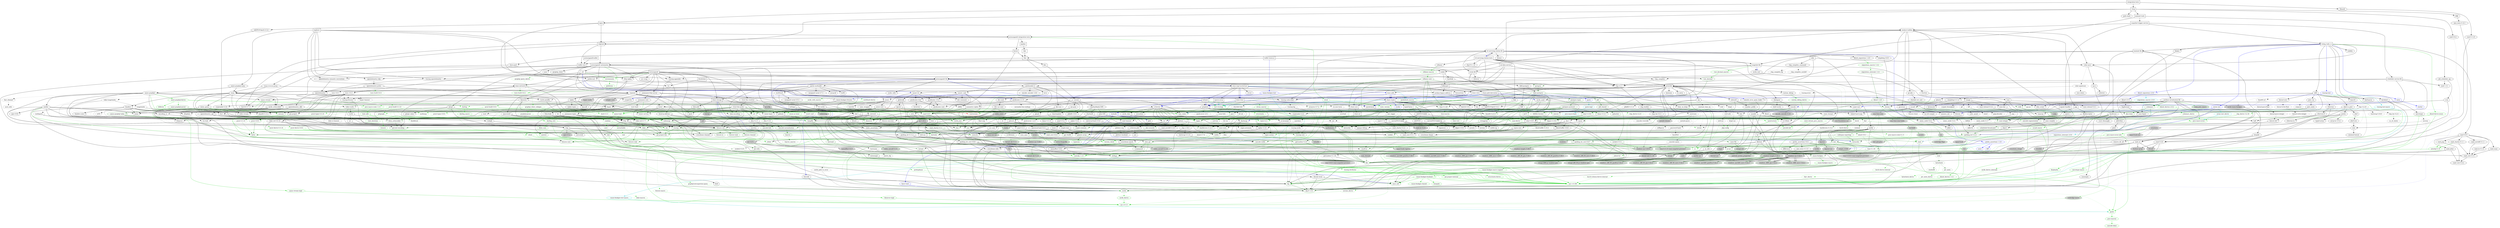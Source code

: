digraph {
    0 [ label = "catalyst-toolbox" shape = box]
    1 [ label = "chain-addr" shape = box]
    2 [ label = "chain-core" shape = box]
    3 [ label = "chain-ser" shape = box]
    4 [ label = "chain-crypto" shape = box]
    5 [ label = "typed-bytes" shape = box]
    6 [ label = "chain-impl-mockchain" shape = box]
    7 [ label = "cardano-legacy-address" shape = box]
    8 [ label = "chain-time" shape = box]
    9 [ label = "chain-vote" shape = box]
    10 [ label = "imhamt" shape = box]
    11 [ label = "sparse-array" shape = box]
    12 [ label = "chain-storage" shape = box]
    13 [ label = "jcli" shape = box]
    14 [ label = "jormungandr-lib" shape = box]
    15 [ label = "jormungandr-automation" shape = box]
    16 [ label = "jortestkit" shape = box]
    17 [ label = "jormungandr-integration-tests" shape = box]
    18 [ label = "hersir" shape = box]
    19 [ label = "thor" shape = box]
    20 [ label = "loki" shape = box]
    21 [ label = "mjolnir" shape = box]
    22 [ label = "snapshot-lib" shape = box]
    23 [ label = "symmetric-cipher" shape = box]
    24 [ label = "vit-servicing-station-lib" shape = box]
    25 [ label = "event-db" shape = box]
    26 [ label = "vit-servicing-station-tests" shape = box]
    27 [ label = "wallet" shape = box]
    28 [ label = "chain-path-derivation" shape = box]
    29 [ label = "hdkeygen" shape = box]
    30 [ label = "chain-network" shape = box]
    31 [ label = "jormungandrwallet" shape = box]
    32 [ label = "wallet-core" shape = box]
    33 [ label = "wallet-wasm-js" shape = box]
    34 [ label = "jormungandr" shape = box]
    35 [ label = "explorer" shape = box]
    36 [ label = "settings" shape = box]
    37 [ label = "blockchain" shape = box]
    38 [ label = "iapyx" shape = box]
    39 [ label = "valgrind" shape = box]
    40 [ label = "vitup" shape = box]
    41 [ label = "mainnet-lib" shape = box]
    42 [ label = "mainnet-tools" shape = box]
    43 [ label = "scheduler-service-lib" shape = box]
    44 [ label = "signals-handler" shape = box]
    45 [ label = "snapshot-trigger-service" shape = box]
    46 [ label = "voting_tools_rs" shape = box]
    47 [ label = "integration-tests" shape = box]
    48 [ label = "cat-data-service" shape = box]
    49 [ label = "tally" shape = box]
    50 [ label = "assert_cmd" ]
    51 [ label = "assert_fs" ]
    52 [ label = "bech32 0.8.1" ]
    53 [ label = "clap 4.2.1" ]
    54 [ label = "color-eyre" ]
    55 [ label = "csv" ]
    56 [ label = "fraction" ]
    57 [ label = "futures" ]
    58 [ label = "gag" ]
    59 [ label = "governor" ]
    60 [ label = "graphql_client" ]
    61 [ label = "hex" ]
    62 [ label = "image" ]
    63 [ label = "itertools" color = darkgreen]
    64 [ label = "once_cell" color = darkgreen]
    65 [ label = "predicates 2.1.5" ]
    66 [ label = "proptest" ]
    67 [ label = "qrcode" ]
    68 [ label = "quircs" ]
    69 [ label = "rand 0.8.5" color = darkgreen]
    70 [ label = "rand_chacha 0.3.1" color = darkgreen]
    71 [ label = "rayon" ]
    72 [ label = "regex" color = darkgreen]
    73 [ label = "reqwest" ]
    74 [ label = "rust_decimal" color = darkgreen]
    75 [ label = "rust_decimal_macros" color = green3]
    76 [ label = "serde" color = darkgreen]
    77 [ label = "serde_json" color = darkgreen]
    78 [ label = "serde_test" ]
    79 [ label = "serde_yaml" ]
    80 [ label = "sscanf" ]
    81 [ label = "test-strategy" color = green3]
    82 [ label = "thiserror" color = darkgreen]
    83 [ label = "time 0.3.20" color = darkgreen]
    84 [ label = "tokio" color = darkgreen]
    85 [ label = "tracing" color = darkgreen]
    86 [ label = "tracing-subscriber" ]
    87 [ label = "url" color = darkgreen]
    88 [ label = "versionisator" color = green3]
    89 [ label = "cryptoxide 0.4.4" ]
    90 [ label = "quickcheck" ]
    91 [ label = "curve25519-dalek-ng" ]
    92 [ label = "ed25519-bip32 0.4.1" ]
    93 [ label = "ed25519-dalek" ]
    94 [ label = "generic-array" color = darkgreen]
    95 [ label = "rand_core 0.6.4" color = darkgreen]
    96 [ label = "sha2 0.10.6" color = darkgreen]
    97 [ label = "smoke" color = blue]
    98 [ label = "lazy_static" color = darkgreen]
    99 [ label = "quickcheck_macros" color = green3]
    100 [ label = "strum" ]
    101 [ label = "strum_macros" color = green3]
    102 [ label = "tempfile" color = darkgreen]
    103 [ label = "cbor_event" ]
    104 [ label = "base64 0.21.0" color = darkgreen]
    105 [ label = "cfg-if 1.0.0" color = darkgreen]
    106 [ label = "const_format" ]
    107 [ label = "criterion" ]
    108 [ label = "rustc_version" color = green3]
    109 [ label = "trybuild" color = blue]
    110 [ label = "data-pile" ]
    111 [ label = "sled" ]
    112 [ label = "base64 0.13.1" ]
    113 [ label = "bincode" ]
    114 [ label = "bytes" color = darkgreen]
    115 [ label = "clap_complete" ]
    116 [ label = "gtmpl" ]
    117 [ label = "rand 0.7.3" ]
    118 [ label = "rpassword" ]
    119 [ label = "serde_derive" color = green3]
    120 [ label = "http" ]
    121 [ label = "humantime" ]
    122 [ label = "parity-multiaddr" ]
    123 [ label = "serde_with" ]
    124 [ label = "bytesize" ]
    125 [ label = "custom_debug" ]
    126 [ label = "flate2" ]
    127 [ label = "fs_extra" ]
    128 [ label = "json" ]
    129 [ label = "keynesis" ]
    130 [ label = "log" color = darkgreen]
    131 [ label = "netstat2" ]
    132 [ label = "os_info" ]
    133 [ label = "poldercast" ]
    134 [ label = "prost 0.9.0" color = darkgreen]
    135 [ label = "semver" color = darkgreen]
    136 [ label = "sysinfo" ]
    137 [ label = "tar" ]
    138 [ label = "tokio-stream" ]
    139 [ label = "tonic 0.6.2" ]
    140 [ label = "tonic-build 0.6.2" color = green3]
    141 [ label = "warp" ]
    142 [ label = "zip" ]
    143 [ label = "console" ]
    144 [ label = "dialoguer" ]
    145 [ label = "indicatif" ]
    146 [ label = "sha-1" ]
    147 [ label = "sha2 0.9.9" ]
    148 [ label = "bech32 0.7.3" ]
    149 [ label = "rstest" color = green3]
    150 [ label = "yaml-rust" ]
    151 [ label = "ctrlc" ]
    152 [ label = "slave-pool" ]
    153 [ label = "cocoon" ]
    154 [ label = "dirs" ]
    155 [ label = "zeroize" ]
    156 [ label = "async-trait" color = green3]
    157 [ label = "diesel 1.4.8" color = darkgreen]
    158 [ label = "diesel_migrations 1.4.0" ]
    159 [ label = "dotenv" ]
    160 [ label = "http-zipkin" ]
    161 [ label = "notify" ]
    162 [ label = "pretty_assertions 1.3.0" color = blue]
    163 [ label = "r2d2" color = darkgreen]
    164 [ label = "simplelog 0.8.0" ]
    165 [ label = "tracing-futures" ]
    166 [ label = "bb8" ]
    167 [ label = "bb8-postgres" ]
    168 [ label = "chrono" color = darkgreen]
    169 [ label = "dotenvy" ]
    170 [ label = "tokio-postgres" color = darkgreen]
    171 [ label = "cfg-if 0.1.10" ]
    172 [ label = "dyn-clone" color = darkgreen]
    173 [ label = "fake" ]
    174 [ label = "hyper" ]
    175 [ label = "postgres" color = darkgreen]
    176 [ label = "pretty_assertions 0.6.1" ]
    177 [ label = "rand_core 0.5.1" ]
    178 [ label = "refinery" ]
    179 [ label = "hashlink" ]
    180 [ label = "paste" color = blue]
    181 [ label = "http-body" ]
    182 [ label = "pin-project" ]
    183 [ label = "clear_on_drop" ]
    184 [ label = "console_error_panic_hook" ]
    185 [ label = "getrandom 0.2.9" color = darkgreen]
    186 [ label = "js-sys" color = darkgreen]
    187 [ label = "wasm-bindgen" color = darkgreen]
    188 [ label = "wasm-bindgen-test" color = blue]
    189 [ label = "web-sys" ]
    190 [ label = "arc-swap" ]
    191 [ label = "enum-as-inner" color = green3]
    192 [ label = "jsonrpsee-core" ]
    193 [ label = "jsonrpsee-http-server" ]
    194 [ label = "libc" color = darkgreen]
    195 [ label = "linked-hash-map" ]
    196 [ label = "local-ip-address" ]
    197 [ label = "lru" ]
    198 [ label = "nix 0.25.1" style = filled, fillcolor = lightgrey]
    199 [ label = "opentelemetry" ]
    200 [ label = "opentelemetry-otlp" ]
    201 [ label = "opentelemetry-semantic-conventions" ]
    202 [ label = "tokio-util 0.6.10" ]
    203 [ label = "tracing-appender" ]
    204 [ label = "tracing-opentelemetry" ]
    205 [ label = "trust-dns-resolver" ]
    206 [ label = "anyhow" color = darkgreen]
    207 [ label = "async-graphql" ]
    208 [ label = "async-graphql-warp" ]
    209 [ label = "futures-channel" color = darkgreen]
    210 [ label = "futures-util" color = darkgreen]
    211 [ label = "ed25519-bip32 0.3.2" ]
    212 [ label = "prettytable-rs" ]
    213 [ label = "warp-reverse-proxy" ]
    214 [ label = "diffy" ]
    215 [ label = "glob" ]
    216 [ label = "path-slash" ]
    217 [ label = "rustls" ]
    218 [ label = "rustls-pemfile" ]
    219 [ label = "tempdir" ]
    220 [ label = "tokio-rustls" ]
    221 [ label = "uuid 0.8.2" ]
    222 [ label = "walkdir" color = darkgreen]
    223 [ label = "cardano-serialization-lib" ]
    224 [ label = "pharos" ]
    225 [ label = "job_scheduler_ng" ]
    226 [ label = "num-traits" color = darkgreen]
    227 [ label = "uuid 1.3.1" ]
    228 [ label = "bigdecimal" ]
    229 [ label = "blake2" ]
    230 [ label = "bytekind" ]
    231 [ label = "cddl" ]
    232 [ label = "ciborium" ]
    233 [ label = "dashmap" ]
    234 [ label = "diesel 2.0.3" ]
    235 [ label = "diesel-derive-enum" color = green3]
    236 [ label = "diesel_migrations 2.0.0" color = blue]
    237 [ label = "insta" color = blue]
    238 [ label = "microtype" ]
    239 [ label = "nonempty" ]
    240 [ label = "rand 0.6.5" ]
    241 [ label = "rand_core 0.4.2" ]
    242 [ label = "scheduled-thread-pool" color = darkgreen]
    243 [ label = "serial_test" color = blue]
    244 [ label = "tracing-test" color = blue]
    245 [ label = "validity" ]
    246 [ label = "libmath" ]
    247 [ label = "rand_chacha 0.2.2" ]
    248 [ label = "axum" ]
    249 [ label = "tower" ]
    250 [ label = "clap_complete_command" ]
    251 [ label = "anstyle" ]
    252 [ label = "bstr" ]
    253 [ label = "doc-comment" ]
    254 [ label = "predicates 3.0.2" ]
    255 [ label = "predicates-core" ]
    256 [ label = "predicates-tree" ]
    257 [ label = "wait-timeout" ]
    258 [ label = "globwalk" ]
    259 [ label = "clap_builder" ]
    260 [ label = "clap_derive 4.2.0" color = green3, style = dashed]
    261 [ label = "backtrace" ]
    262 [ label = "color-spantrace" style = dashed]
    263 [ label = "eyre" ]
    264 [ label = "indenter" ]
    265 [ label = "owo-colors" ]
    266 [ label = "tracing-error" style = dashed]
    267 [ label = "csv-core" ]
    268 [ label = "itoa" color = darkgreen]
    269 [ label = "ryu" color = darkgreen]
    270 [ label = "num" ]
    271 [ label = "futures-core" color = darkgreen]
    272 [ label = "futures-executor" ]
    273 [ label = "futures-io" color = darkgreen]
    274 [ label = "futures-sink" color = darkgreen]
    275 [ label = "futures-task" color = darkgreen]
    276 [ label = "filedescriptor" ]
    277 [ label = "futures-timer" style = dashed]
    278 [ label = "no-std-compat" ]
    279 [ label = "nonzero_ext" ]
    280 [ label = "parking_lot 0.12.1" color = darkgreen]
    281 [ label = "smallvec" color = darkgreen]
    282 [ label = "graphql_query_derive" color = green3, style = dashed]
    283 [ label = "bytemuck" ]
    284 [ label = "byteorder" color = darkgreen]
    285 [ label = "color_quant" ]
    286 [ label = "gif" style = dashed]
    287 [ label = "jpeg-decoder" style = dashed]
    288 [ label = "num-iter" ]
    289 [ label = "num-rational 0.3.2" ]
    290 [ label = "png" style = dashed]
    291 [ label = "scoped_threadpool" style = dashed]
    292 [ label = "tiff" style = dashed]
    293 [ label = "either" color = darkgreen]
    294 [ label = "difflib" style = dashed]
    295 [ label = "float-cmp" style = dashed]
    296 [ label = "normalize-line-endings" style = dashed]
    297 [ label = "bit-set" style = dashed]
    298 [ label = "bitflags" color = darkgreen]
    299 [ label = "quick-error 2.0.1" style = dashed]
    300 [ label = "rand_xorshift 0.3.0" ]
    301 [ label = "regex-syntax" color = darkgreen]
    302 [ label = "rusty-fork" style = dashed]
    303 [ label = "unarray" ]
    304 [ label = "checked_int_cast" ]
    305 [ label = "num-derive" color = green3]
    306 [ label = "ppv-lite86" color = darkgreen]
    307 [ label = "rayon-core" ]
    308 [ label = "aho-corasick" color = darkgreen]
    309 [ label = "memchr" color = darkgreen]
    310 [ label = "encoding_rs" ]
    311 [ label = "h2" ]
    312 [ label = "hyper-rustls" style = "dashed,filled", fillcolor = lightgrey]
    313 [ label = "ipnet" ]
    314 [ label = "mime" ]
    315 [ label = "percent-encoding" color = darkgreen]
    316 [ label = "pin-project-lite" color = darkgreen]
    317 [ label = "serde_urlencoded" ]
    318 [ label = "tower-service" ]
    319 [ label = "wasm-bindgen-futures" ]
    320 [ label = "webpki-roots" style = "dashed,filled", fillcolor = lightgrey]
    321 [ label = "winreg" style = filled, fillcolor = lightgrey]
    322 [ label = "arrayvec 0.7.2" color = darkgreen]
    323 [ label = "borsh" color = darkgreen, style = dashed]
    324 [ label = "bytecheck" color = darkgreen, style = dashed]
    325 [ label = "rkyv" color = darkgreen, style = dashed]
    326 [ label = "quote" color = green3]
    327 [ label = "indexmap" color = darkgreen]
    328 [ label = "sscanf_macro" color = green3]
    329 [ label = "proc-macro2" color = green3]
    330 [ label = "structmeta" color = green3]
    331 [ label = "syn 1.0.109" color = green3]
    332 [ label = "thiserror-impl" color = green3]
    333 [ label = "num_threads" color = darkgreen, style = "dashed,filled", fillcolor = lightgrey]
    334 [ label = "time-core" color = darkgreen]
    335 [ label = "time-macros" color = green3, style = dashed]
    336 [ label = "autocfg 1.1.0" color = green3]
    337 [ label = "mio" color = darkgreen]
    338 [ label = "num_cpus" color = darkgreen]
    339 [ label = "signal-hook-registry" color = darkgreen, style = "dashed,filled", fillcolor = lightgrey]
    340 [ label = "socket2 0.4.9" color = darkgreen, style = dashed]
    341 [ label = "tokio-macros" color = green3, style = dashed]
    342 [ label = "windows-sys 0.45.0" color = darkgreen, style = filled, fillcolor = lightgrey]
    343 [ label = "tracing-attributes" color = green3, style = dashed]
    344 [ label = "tracing-core" color = darkgreen]
    345 [ label = "matchers" style = dashed]
    346 [ label = "nu-ansi-term" style = dashed]
    347 [ label = "sharded-slab" style = dashed]
    348 [ label = "thread_local" ]
    349 [ label = "tracing-log" style = dashed]
    350 [ label = "tracing-serde" style = dashed]
    351 [ label = "form_urlencoded" color = darkgreen]
    352 [ label = "idna 0.3.0" color = darkgreen]
    353 [ label = "platforms" color = green3]
    354 [ label = "env_logger" style = dashed]
    355 [ label = "digest 0.9.0" ]
    356 [ label = "subtle-ng" ]
    357 [ label = "curve25519-dalek" ]
    358 [ label = "ed25519" ]
    359 [ label = "typenum" color = darkgreen]
    360 [ label = "version_check" color = green3]
    361 [ label = "cpufeatures" color = darkgreen, style = filled, fillcolor = lightgrey]
    362 [ label = "digest 0.10.6" color = darkgreen]
    363 [ label = "heck 0.4.1" color = green3]
    364 [ label = "rustversion" color = red]
    365 [ label = "fastrand" color = darkgreen]
    366 [ label = "redox_syscall 0.3.5" color = darkgreen, style = filled, fillcolor = lightgrey]
    367 [ label = "rustix" color = darkgreen, style = filled, fillcolor = lightgrey]
    368 [ label = "const_format_proc_macros" color = green3]
    369 [ label = "atty" ]
    370 [ label = "cast" ]
    371 [ label = "clap 2.34.0" ]
    372 [ label = "criterion-plot" ]
    373 [ label = "oorandom" ]
    374 [ label = "plotters" ]
    375 [ label = "serde_cbor" ]
    376 [ label = "tinytemplate" ]
    377 [ label = "basic-toml" color = blue]
    378 [ label = "termcolor" color = darkgreen]
    379 [ label = "memmap2" ]
    380 [ label = "crc32fast" ]
    381 [ label = "crossbeam-epoch" ]
    382 [ label = "crossbeam-utils" ]
    383 [ label = "fs2" style = filled, fillcolor = lightgrey]
    384 [ label = "fxhash" ]
    385 [ label = "parking_lot 0.11.2" ]
    386 [ label = "gtmpl_value" ]
    387 [ label = "getrandom 0.1.16" style = dashed]
    388 [ label = "rand_hc 0.2.0" style = filled, fillcolor = lightgrey]
    389 [ label = "winapi" color = darkgreen, style = filled, fillcolor = lightgrey]
    390 [ label = "syn 2.0.13" color = green3]
    391 [ label = "fnv" color = darkgreen]
    392 [ label = "arrayref" ]
    393 [ label = "bs58" ]
    394 [ label = "data-encoding" ]
    395 [ label = "multihash" ]
    396 [ label = "static_assertions" ]
    397 [ label = "unsigned-varint 0.7.1" ]
    398 [ label = "serde_with_macros" color = green3, style = dashed]
    399 [ label = "custom_debug_derive" color = green3]
    400 [ label = "miniz_oxide 0.6.2" ]
    401 [ label = "cryptoxide 0.3.6" ]
    402 [ label = "prost-derive 0.9.0" color = green3, style = dashed]
    403 [ label = "core-foundation-sys" color = darkgreen, style = filled, fillcolor = lightgrey]
    404 [ label = "ntapi" style = filled, fillcolor = lightgrey]
    405 [ label = "filetime" ]
    406 [ label = "xattr" style = "dashed,filled", fillcolor = lightgrey]
    407 [ label = "tokio-util 0.7.7" color = darkgreen]
    408 [ label = "async-stream" ]
    409 [ label = "hyper-timeout" style = dashed]
    410 [ label = "tower-layer" ]
    411 [ label = "prost-build 0.9.0" color = green3, style = dashed]
    412 [ label = "headers" ]
    413 [ label = "mime_guess" ]
    414 [ label = "multiparty" style = dashed]
    415 [ label = "scoped-tls" ]
    416 [ label = "tokio-tungstenite" style = dashed]
    417 [ label = "aes" style = dashed]
    418 [ label = "bzip2" style = dashed]
    419 [ label = "constant_time_eq" style = dashed]
    420 [ label = "hmac 0.12.1" color = darkgreen]
    421 [ label = "pbkdf2 0.11.0" style = dashed]
    422 [ label = "sha1" ]
    423 [ label = "zstd" style = dashed]
    424 [ label = "encode_unicode 0.3.6" style = filled, fillcolor = lightgrey]
    425 [ label = "unicode-width" color = darkgreen]
    426 [ label = "windows-sys 0.42.0" style = filled, fillcolor = lightgrey]
    427 [ label = "shell-words" ]
    428 [ label = "number_prefix" ]
    429 [ label = "block-buffer 0.9.0" ]
    430 [ label = "opaque-debug" ]
    431 [ label = "nix 0.26.2" style = filled, fillcolor = lightgrey]
    432 [ label = "crossbeam-channel" ]
    433 [ label = "aes-gcm" ]
    434 [ label = "chacha20poly1305" ]
    435 [ label = "hmac 0.11.0" ]
    436 [ label = "pbkdf2 0.9.0" ]
    437 [ label = "dirs-sys" ]
    438 [ label = "zeroize_derive" color = green3, style = dashed]
    439 [ label = "diesel_derives 1.4.1" color = green3]
    440 [ label = "pq-sys" color = darkgreen, style = dashed]
    441 [ label = "migrations_internals 1.4.1" color = darkgreen]
    442 [ label = "migrations_macros 1.4.2" color = green3]
    443 [ label = "zipkin" ]
    444 [ label = "fsevent-sys" style = "dashed,filled", fillcolor = lightgrey]
    445 [ label = "inotify" style = filled, fillcolor = lightgrey]
    446 [ label = "kqueue" style = filled, fillcolor = lightgrey]
    447 [ label = "ctor" color = green3, style = filled, fillcolor = lightgrey]
    448 [ label = "diff" color = blue]
    449 [ label = "output_vt100" style = filled, fillcolor = lightgrey]
    450 [ label = "yansi" color = blue]
    451 [ label = "iana-time-zone" color = darkgreen, style = "dashed,filled", fillcolor = lightgrey]
    452 [ label = "num-integer" color = darkgreen]
    453 [ label = "time 0.1.45" color = darkgreen, style = dashed]
    454 [ label = "fallible-iterator" color = darkgreen]
    455 [ label = "phf" color = darkgreen]
    456 [ label = "postgres-protocol" color = darkgreen]
    457 [ label = "postgres-types" color = darkgreen]
    458 [ label = "socket2 0.5.1" color = darkgreen]
    459 [ label = "httparse" ]
    460 [ label = "httpdate" ]
    461 [ label = "want" ]
    462 [ label = "ansi_term 0.11.0" ]
    463 [ label = "difference" ]
    464 [ label = "refinery-core" color = darkgreen]
    465 [ label = "refinery-macros" color = green3]
    466 [ label = "hashbrown 0.12.3" color = darkgreen]
    467 [ label = "paste-impl" color = turquoise3]
    468 [ label = "proc-macro-hack" color = turquoise3]
    469 [ label = "pin-project-internal" color = green3]
    470 [ label = "cc" color = green3]
    471 [ label = "wasi 0.11.0+wasi-snapshot-preview1" color = darkgreen, style = filled, fillcolor = lightgrey]
    472 [ label = "wasm-bindgen-macro" color = green3]
    473 [ label = "wasm-bindgen-test-macro" color = turquoise3]
    474 [ label = "beef" ]
    475 [ label = "jsonrpsee-types" ]
    476 [ label = "rustc-hash" style = dashed]
    477 [ label = "globset" ]
    478 [ label = "unicase" color = darkgreen]
    479 [ label = "neli" style = filled, fillcolor = lightgrey]
    480 [ label = "memoffset 0.6.5" style = "dashed,filled", fillcolor = lightgrey]
    481 [ label = "pin-utils" color = darkgreen]
    482 [ label = "opentelemetry_api" ]
    483 [ label = "opentelemetry_sdk" ]
    484 [ label = "opentelemetry-proto" ]
    485 [ label = "prost 0.11.8" color = darkgreen, style = dashed]
    486 [ label = "tonic 0.8.3" style = dashed]
    487 [ label = "slab" color = darkgreen]
    488 [ label = "ipconfig" style = "dashed,filled", fillcolor = lightgrey]
    489 [ label = "lru-cache" ]
    490 [ label = "resolv-conf" style = dashed]
    491 [ label = "trust-dns-proto" ]
    492 [ label = "async-graphql-derive" color = green3]
    493 [ label = "async-graphql-parser" color = darkgreen]
    494 [ label = "async-graphql-value" color = darkgreen]
    495 [ label = "fast_chemail" style = dashed]
    496 [ label = "multer" ]
    497 [ label = "futures-macro" color = green3, style = dashed]
    498 [ label = "encode_unicode 1.0.0" ]
    499 [ label = "is-terminal" ]
    500 [ label = "term" ]
    501 [ label = "ansi_term 0.12.1" ]
    502 [ label = "ring" ]
    503 [ label = "sct" ]
    504 [ label = "webpki" ]
    505 [ label = "rand 0.4.6" ]
    506 [ label = "remove_dir_all" ]
    507 [ label = "same-file" color = darkgreen]
    508 [ label = "winapi-util" color = darkgreen, style = filled, fillcolor = lightgrey]
    509 [ label = "noop_proc_macro" color = green3, style = filled, fillcolor = lightgrey]
    510 [ label = "num-bigint" ]
    511 [ label = "rand_os" ]
    512 [ label = "schemars" color = darkgreen]
    513 [ label = "serde-wasm-bindgen" style = filled, fillcolor = lightgrey]
    514 [ label = "cron" ]
    515 [ label = "libm" color = darkgreen, style = dashed]
    516 [ label = "abnf_to_pest" ]
    517 [ label = "base16" ]
    518 [ label = "base64-url" style = dashed]
    519 [ label = "clap 3.2.23" style = dashed]
    520 [ label = "codespan-reporting" color = darkgreen]
    521 [ label = "crossterm" style = "dashed,filled", fillcolor = lightgrey]
    522 [ label = "displaydoc" color = green3]
    523 [ label = "hexf-parse" ]
    524 [ label = "lexical-core" ]
    525 [ label = "pest_meta" ]
    526 [ label = "pest_vm" ]
    527 [ label = "simplelog 0.11.2" ]
    528 [ label = "uriparse" style = dashed]
    529 [ label = "ciborium-io" ]
    530 [ label = "ciborium-ll" ]
    531 [ label = "lock_api" color = darkgreen]
    532 [ label = "parking_lot_core 0.9.7" color = darkgreen]
    533 [ label = "diesel_derives 2.0.2" color = green3]
    534 [ label = "migrations_internals 2.0.0" color = steelblue]
    535 [ label = "migrations_macros 2.0.0" color = turquoise3]
    536 [ label = "similar" color = blue]
    537 [ label = "microtype-macro" color = green3]
    538 [ label = "secrecy" style = dashed]
    539 [ label = "autocfg 0.1.8" color = green3]
    540 [ label = "rand_chacha 0.1.1" ]
    541 [ label = "rand_hc 0.1.0" ]
    542 [ label = "rand_isaac" ]
    543 [ label = "rand_jitter" ]
    544 [ label = "rand_pcg" ]
    545 [ label = "rand_xorshift 0.1.1" ]
    546 [ label = "serial_test_derive" color = turquoise3]
    547 [ label = "tracing-test-macro" color = turquoise3]
    548 [ label = "rand 0.3.23" ]
    549 [ label = "axum-core" ]
    550 [ label = "matchit" ]
    551 [ label = "serde_path_to_error" style = dashed]
    552 [ label = "sync_wrapper" ]
    553 [ label = "clap_complete_fig" style = dashed]
    554 [ label = "clap_complete_nushell" style = dashed]
    555 [ label = "regex-automata" style = dashed]
    556 [ label = "termtree" ]
    557 [ label = "ignore" ]
    558 [ label = "anstream" style = dashed]
    559 [ label = "clap_lex 0.4.1" ]
    560 [ label = "strsim" color = darkgreen, style = dashed]
    561 [ label = "addr2line" ]
    562 [ label = "object" ]
    563 [ label = "rustc-demangle" ]
    564 [ label = "num-complex" ]
    565 [ label = "num-rational 0.4.1" ]
    566 [ label = "graphql_client_codegen" color = green3, style = dashed]
    567 [ label = "weezl" style = dashed]
    568 [ label = "deflate" style = dashed]
    569 [ label = "miniz_oxide 0.3.7" style = dashed]
    570 [ label = "miniz_oxide 0.4.4" style = dashed]
    571 [ label = "bit-vec" style = dashed]
    572 [ label = "quick-error 1.2.3" style = dashed]
    573 [ label = "crossbeam-deque" ]
    574 [ label = "borsh-derive" color = green3, style = dashed]
    575 [ label = "hashbrown 0.13.2" color = darkgreen, style = dashed]
    576 [ label = "bytecheck_derive" color = green3, style = dashed]
    577 [ label = "ptr_meta" color = darkgreen, style = dashed]
    578 [ label = "simdutf8" color = darkgreen, style = dashed]
    579 [ label = "rend" color = darkgreen, style = dashed]
    580 [ label = "rkyv_derive" color = green3, style = dashed]
    581 [ label = "seahash" color = darkgreen, style = dashed]
    582 [ label = "unicode-ident" color = green3]
    583 [ label = "structmeta-derive" color = green3]
    584 [ label = "hermit-abi 0.2.6" color = darkgreen, style = filled, fillcolor = lightgrey]
    585 [ label = "windows-targets 0.42.2" color = darkgreen, style = filled, fillcolor = lightgrey]
    586 [ label = "valuable" color = darkgreen, style = "dashed,filled", fillcolor = lightgrey]
    587 [ label = "overload" style = dashed]
    588 [ label = "unicode-bidi" color = darkgreen]
    589 [ label = "unicode-normalization" color = darkgreen]
    590 [ label = "subtle" color = darkgreen]
    591 [ label = "signature" ]
    592 [ label = "block-buffer 0.10.4" color = darkgreen, style = dashed]
    593 [ label = "crypto-common" color = darkgreen]
    594 [ label = "instant" color = darkgreen]
    595 [ label = "errno" color = darkgreen, style = filled, fillcolor = lightgrey]
    596 [ label = "io-lifetimes" color = darkgreen]
    597 [ label = "linux-raw-sys" color = darkgreen, style = filled, fillcolor = lightgrey]
    598 [ label = "unicode-xid" color = green3]
    599 [ label = "hermit-abi 0.1.19" style = filled, fillcolor = lightgrey]
    600 [ label = "textwrap 0.11.0" ]
    601 [ label = "plotters-backend" ]
    602 [ label = "plotters-svg" style = dashed]
    603 [ label = "half" ]
    604 [ label = "memoffset 0.8.0" ]
    605 [ label = "scopeguard" color = darkgreen]
    606 [ label = "parking_lot_core 0.8.6" ]
    607 [ label = "wasi 0.9.0+wasi-snapshot-preview1" style = "dashed,filled", fillcolor = lightgrey]
    608 [ label = "winapi-i686-pc-windows-gnu" color = darkgreen, style = filled, fillcolor = lightgrey]
    609 [ label = "winapi-x86_64-pc-windows-gnu" color = darkgreen, style = filled, fillcolor = lightgrey]
    610 [ label = "multihash-derive" color = green3, style = dashed]
    611 [ label = "unsigned-varint 0.5.1" ]
    612 [ label = "darling" color = green3]
    613 [ label = "synstructure" color = green3]
    614 [ label = "adler" ]
    615 [ label = "redox_syscall 0.2.16" color = darkgreen, style = filled, fillcolor = lightgrey]
    616 [ label = "async-stream-impl" color = green3]
    617 [ label = "tokio-io-timeout" style = dashed]
    618 [ label = "heck 0.3.3" color = green3, style = dashed]
    619 [ label = "multimap" color = green3, style = dashed]
    620 [ label = "petgraph" color = green3, style = dashed]
    621 [ label = "prost-types 0.9.0" color = green3, style = dashed]
    622 [ label = "which" color = green3, style = dashed]
    623 [ label = "headers-core" ]
    624 [ label = "try-lock" ]
    625 [ label = "tungstenite" style = dashed]
    626 [ label = "cipher 0.3.0" ]
    627 [ label = "bzip2-sys" style = dashed]
    628 [ label = "password-hash" style = dashed]
    629 [ label = "zstd-safe" style = dashed]
    630 [ label = "windows_aarch64_gnullvm 0.42.2" color = darkgreen, style = filled, fillcolor = lightgrey]
    631 [ label = "windows_aarch64_msvc 0.42.2" color = darkgreen, style = filled, fillcolor = lightgrey]
    632 [ label = "windows_i686_gnu 0.42.2" color = darkgreen, style = filled, fillcolor = lightgrey]
    633 [ label = "windows_i686_msvc 0.42.2" color = darkgreen, style = filled, fillcolor = lightgrey]
    634 [ label = "windows_x86_64_gnu 0.42.2" color = darkgreen, style = filled, fillcolor = lightgrey]
    635 [ label = "windows_x86_64_gnullvm 0.42.2" color = darkgreen, style = filled, fillcolor = lightgrey]
    636 [ label = "windows_x86_64_msvc 0.42.2" color = darkgreen, style = filled, fillcolor = lightgrey]
    637 [ label = "aead 0.4.3" ]
    638 [ label = "ctr" ]
    639 [ label = "ghash" ]
    640 [ label = "aead 0.5.2" ]
    641 [ label = "chacha20" ]
    642 [ label = "cipher 0.4.4" ]
    643 [ label = "poly1305" ]
    644 [ label = "crypto-mac" ]
    645 [ label = "redox_users" style = filled, fillcolor = lightgrey]
    646 [ label = "vcpkg" color = green3, style = "dashed,filled", fillcolor = lightgrey]
    647 [ label = "lazycell" ]
    648 [ label = "zipkin-types" ]
    649 [ label = "inotify-sys" style = filled, fillcolor = lightgrey]
    650 [ label = "kqueue-sys" style = filled, fillcolor = lightgrey]
    651 [ label = "android_system_properties" color = darkgreen, style = "dashed,filled", fillcolor = lightgrey]
    652 [ label = "iana-time-zone-haiku" color = darkgreen, style = "dashed,filled", fillcolor = lightgrey]
    653 [ label = "windows" color = darkgreen, style = "dashed,filled", fillcolor = lightgrey]
    654 [ label = "wasi 0.10.0+wasi-snapshot-preview1" color = darkgreen, style = "dashed,filled", fillcolor = lightgrey]
    655 [ label = "phf_shared" color = darkgreen]
    656 [ label = "md-5" color = darkgreen]
    657 [ label = "stringprep" color = darkgreen]
    658 [ label = "siphasher" color = darkgreen]
    659 [ label = "toml" color = darkgreen]
    660 [ label = "ahash 0.7.6" color = darkgreen, style = dashed]
    661 [ label = "jobserver" color = green3, style = dashed]
    662 [ label = "wasm-bindgen-macro-support" color = green3]
    663 [ label = "tonic-build 0.8.4" color = green3, style = dashed]
    664 [ label = "prost-derive 0.11.8" color = green3, style = dashed]
    665 [ label = "widestring" style = "dashed,filled", fillcolor = lightgrey]
    666 [ label = "hostname" style = dashed]
    667 [ label = "idna 0.2.3" ]
    668 [ label = "tinyvec" color = darkgreen]
    669 [ label = "Inflector" color = green3]
    670 [ label = "proc-macro-crate 1.3.1" color = green3]
    671 [ label = "pest" color = darkgreen]
    672 [ label = "ascii_utils" style = dashed]
    673 [ label = "spin 0.9.8" ]
    674 [ label = "hermit-abi 0.3.1" color = darkgreen, style = filled, fillcolor = lightgrey]
    675 [ label = "dirs-next" ]
    676 [ label = "spin 0.5.2" style = filled, fillcolor = lightgrey]
    677 [ label = "untrusted" ]
    678 [ label = "fuchsia-cprng" style = filled, fillcolor = lightgrey]
    679 [ label = "rand_core 0.3.1" ]
    680 [ label = "rdrand" style = filled, fillcolor = lightgrey]
    681 [ label = "cloudabi" style = filled, fillcolor = lightgrey]
    682 [ label = "schemars_derive" color = green3, style = dashed]
    683 [ label = "nom" ]
    684 [ label = "abnf" ]
    685 [ label = "pretty" ]
    686 [ label = "clap_derive 3.2.18" color = green3, style = dashed]
    687 [ label = "clap_lex 0.2.4" style = dashed]
    688 [ label = "textwrap 0.16.0" style = dashed]
    689 [ label = "crossterm_winapi" style = "dashed,filled", fillcolor = lightgrey]
    690 [ label = "signal-hook" style = "dashed,filled", fillcolor = lightgrey]
    691 [ label = "signal-hook-mio" style = "dashed,filled", fillcolor = lightgrey]
    692 [ label = "lexical-parse-float" style = dashed]
    693 [ label = "lexical-parse-integer" style = dashed]
    694 [ label = "lexical-util" ]
    695 [ label = "lexical-write-float" style = dashed]
    696 [ label = "lexical-write-integer" style = dashed]
    697 [ label = "proc-macro-error" color = green3]
    698 [ label = "anstyle-parse" style = dashed]
    699 [ label = "anstyle-wincon" style = "dashed,filled", fillcolor = lightgrey]
    700 [ label = "concolor-override" style = dashed]
    701 [ label = "concolor-query" style = dashed]
    702 [ label = "utf8parse" style = dashed]
    703 [ label = "gimli" ]
    704 [ label = "graphql-introspection-query" color = green3, style = dashed]
    705 [ label = "graphql-parser" color = green3, style = dashed]
    706 [ label = "adler32" style = dashed]
    707 [ label = "borsh-derive-internal" color = green3, style = dashed]
    708 [ label = "borsh-schema-derive-internal" color = green3, style = dashed]
    709 [ label = "proc-macro-crate 0.1.5" color = green3, style = dashed]
    710 [ label = "ahash 0.8.3" color = darkgreen, style = dashed]
    711 [ label = "ptr_meta_derive" color = green3, style = dashed]
    712 [ label = "errno-dragonfly" color = darkgreen, style = filled, fillcolor = lightgrey]
    713 [ label = "windows-sys 0.48.0" color = darkgreen, style = "dashed,filled", fillcolor = lightgrey]
    714 [ label = "darling_core" color = green3]
    715 [ label = "darling_macro" color = green3]
    716 [ label = "unicode-segmentation" color = darkgreen]
    717 [ label = "fixedbitset" color = green3, style = dashed]
    718 [ label = "utf-8" style = dashed]
    719 [ label = "pkg-config" color = green3, style = dashed]
    720 [ label = "base64ct" style = dashed]
    721 [ label = "zstd-sys" style = dashed]
    722 [ label = "polyval" ]
    723 [ label = "inout" ]
    724 [ label = "universal-hash 0.5.0" ]
    725 [ label = "cxx" color = darkgreen, style = "dashed,filled", fillcolor = lightgrey]
    726 [ label = "cxx-build" color = green3, style = "dashed,filled", fillcolor = lightgrey]
    727 [ label = "windows-targets 0.48.0" color = darkgreen, style = "dashed,filled", fillcolor = lightgrey]
    728 [ label = "wasm-bindgen-backend" color = green3]
    729 [ label = "wasm-bindgen-shared" color = green3]
    730 [ label = "prettyplease" color = green3, style = dashed]
    731 [ label = "prost-build 0.11.8" color = green3, style = dashed]
    732 [ label = "match_cfg" style = dashed]
    733 [ label = "matches" ]
    734 [ label = "tinyvec_macros" color = darkgreen, style = dashed]
    735 [ label = "toml_edit" color = green3]
    736 [ label = "ucd-trie" color = darkgreen]
    737 [ label = "dirs-sys-next" ]
    738 [ label = "serde_derive_internals" color = green3, style = dashed]
    739 [ label = "minimal-lexical" ]
    740 [ label = "abnf-core" ]
    741 [ label = "arrayvec 0.5.2" ]
    742 [ label = "typed-arena" ]
    743 [ label = "os_str_bytes" style = dashed]
    744 [ label = "proc-macro-error-attr" color = green3]
    745 [ label = "combine" color = green3, style = dashed]
    746 [ label = "ident_case" color = green3]
    747 [ label = "universal-hash 0.4.1" ]
    748 [ label = "cxxbridge-flags" color = green3, style = "dashed,filled", fillcolor = lightgrey]
    749 [ label = "cxxbridge-macro" color = green3, style = "dashed,filled", fillcolor = lightgrey]
    750 [ label = "link-cplusplus" color = darkgreen, style = "dashed,filled", fillcolor = lightgrey]
    751 [ label = "scratch" color = green3, style = "dashed,filled", fillcolor = lightgrey]
    752 [ label = "windows_aarch64_gnullvm 0.48.0" color = darkgreen, style = "dashed,filled", fillcolor = lightgrey]
    753 [ label = "windows_aarch64_msvc 0.48.0" color = darkgreen, style = "dashed,filled", fillcolor = lightgrey]
    754 [ label = "windows_i686_gnu 0.48.0" color = darkgreen, style = "dashed,filled", fillcolor = lightgrey]
    755 [ label = "windows_i686_msvc 0.48.0" color = darkgreen, style = "dashed,filled", fillcolor = lightgrey]
    756 [ label = "windows_x86_64_gnu 0.48.0" color = darkgreen, style = "dashed,filled", fillcolor = lightgrey]
    757 [ label = "windows_x86_64_gnullvm 0.48.0" color = darkgreen, style = "dashed,filled", fillcolor = lightgrey]
    758 [ label = "windows_x86_64_msvc 0.48.0" color = darkgreen, style = "dashed,filled", fillcolor = lightgrey]
    759 [ label = "bumpalo" color = green3]
    760 [ label = "prost-types 0.11.8" color = green3, style = dashed]
    761 [ label = "toml_datetime" color = green3]
    762 [ label = "winnow" color = green3]
    763 [ label = "ascii" color = green3, style = dashed]
    764 [ label = "unreachable" color = green3, style = dashed]
    765 [ label = "void" color = green3, style = dashed]
    0 -> 54 [ ]
    0 -> 58 [ ]
    0 -> 59 [ ]
    0 -> 17 [ ]
    0 -> 67 [ ]
    0 -> 68 [ ]
    0 -> 80 [ ]
    0 -> 23 [ ]
    0 -> 24 [ ]
    0 -> 27 [ ]
    1 -> 2 [ ]
    1 -> 4 [ ]
    1 -> 4 [ color = blue]
    2 -> 3 [ ]
    3 -> 82 [ ]
    4 -> 52 [ ]
    4 -> 91 [ ]
    4 -> 92 [ ]
    4 -> 93 [ ]
    4 -> 61 [ ]
    4 -> 66 [ style = dotted]
    4 -> 66 [ color = blue]
    4 -> 90 [ style = dotted]
    4 -> 90 [ color = blue]
    4 -> 71 [ ]
    4 -> 96 [ ]
    4 -> 97 [ color = blue]
    4 -> 81 [ color = green3, style = dotted]
    4 -> 81 [ color = turquoise3]
    4 -> 5 [ ]
    6 -> 7 [ ]
    6 -> 1 [ ]
    6 -> 1 [ color = blue]
    6 -> 8 [ ]
    6 -> 8 [ color = blue]
    6 -> 9 [ ]
    6 -> 10 [ ]
    6 -> 99 [ color = green3, style = dotted]
    6 -> 99 [ color = turquoise3]
    6 -> 11 [ ]
    6 -> 100 [ ]
    6 -> 85 [ ]
    7 -> 103 [ ]
    7 -> 92 [ ]
    8 -> 2 [ ]
    8 -> 66 [ style = dotted]
    8 -> 66 [ color = blue]
    8 -> 90 [ style = dotted]
    8 -> 90 [ color = blue]
    8 -> 81 [ color = green3, style = dotted]
    8 -> 81 [ color = turquoise3]
    9 -> 104 [ ]
    9 -> 2 [ ]
    9 -> 4 [ ]
    9 -> 106 [ ]
    9 -> 107 [ color = blue]
    10 -> 107 [ color = blue]
    10 -> 66 [ style = dotted]
    10 -> 66 [ color = blue]
    10 -> 108 [ color = green3]
    10 -> 81 [ color = green3, style = dotted]
    10 -> 81 [ color = turquoise3]
    10 -> 82 [ ]
    10 -> 109 [ color = blue]
    11 -> 66 [ color = blue]
    11 -> 81 [ color = turquoise3]
    12 -> 107 [ style = dotted]
    12 -> 110 [ ]
    12 -> 95 [ style = dotted]
    12 -> 95 [ color = blue]
    12 -> 111 [ ]
    12 -> 102 [ style = dotted]
    12 -> 102 [ color = blue]
    12 -> 82 [ ]
    13 -> 51 [ color = blue]
    13 -> 115 [ ]
    13 -> 116 [ ]
    13 -> 14 [ ]
    13 -> 65 [ color = blue]
    13 -> 73 [ ]
    13 -> 118 [ ]
    13 -> 88 [ color = green3]
    14 -> 113 [ color = blue]
    14 -> 6 [ ]
    14 -> 6 [ color = blue]
    14 -> 120 [ ]
    14 -> 121 [ ]
    14 -> 122 [ ]
    14 -> 123 [ ]
    14 -> 79 [ color = blue]
    15 -> 50 [ ]
    15 -> 12 [ ]
    15 -> 60 [ ]
    15 -> 13 [ ]
    15 -> 16 [ ]
    15 -> 128 [ ]
    15 -> 131 [ ]
    15 -> 133 [ ]
    15 -> 139 [ ]
    15 -> 140 [ color = green3]
    15 -> 86 [ ]
    16 -> 51 [ ]
    16 -> 52 [ ]
    16 -> 124 [ ]
    16 -> 55 [ ]
    16 -> 125 [ ]
    16 -> 144 [ ]
    16 -> 127 [ ]
    16 -> 61 [ ]
    16 -> 121 [ ]
    16 -> 145 [ ]
    16 -> 132 [ ]
    16 -> 65 [ ]
    16 -> 73 [ ]
    16 -> 135 [ ]
    16 -> 79 [ ]
    16 -> 146 [ ]
    16 -> 147 [ ]
    16 -> 136 [ ]
    16 -> 137 [ ]
    16 -> 141 [ ]
    16 -> 142 [ ]
    17 -> 148 [ ]
    17 -> 18 [ ]
    17 -> 21 [ ]
    17 -> 149 [ color = green3]
    18 -> 151 [ ]
    18 -> 152 [ ]
    18 -> 19 [ ]
    19 -> 153 [ ]
    19 -> 154 [ ]
    19 -> 15 [ ]
    20 -> 19 [ ]
    21 -> 20 [ ]
    22 -> 56 [ ]
    22 -> 14 [ ]
    22 -> 73 [ ]
    22 -> 75 [ color = green3]
    22 -> 78 [ style = dotted]
    22 -> 78 [ color = blue]
    23 -> 89 [ ]
    23 -> 69 [ ]
    23 -> 82 [ ]
    23 -> 155 [ ]
    24 -> 158 [ ]
    24 -> 159 [ ]
    24 -> 25 [ ]
    24 -> 160 [ ]
    24 -> 161 [ ]
    24 -> 162 [ color = blue]
    24 -> 164 [ ]
    24 -> 165 [ ]
    24 -> 86 [ ]
    24 -> 26 [ color = blue]
    25 -> 167 [ ]
    25 -> 169 [ ]
    25 -> 74 [ ]
    25 -> 82 [ ]
    26 -> 50 [ ]
    26 -> 171 [ ]
    26 -> 53 [ ]
    26 -> 172 [ ]
    26 -> 173 [ ]
    26 -> 16 [ ]
    26 -> 176 [ ]
    26 -> 178 [ ]
    26 -> 22 [ ]
    26 -> 24 [ ]
    27 -> 179 [ ]
    27 -> 29 [ ]
    27 -> 14 [ ]
    28 -> 180 [ color = blue]
    28 -> 90 [ color = blue]
    28 -> 99 [ color = turquoise3]
    28 -> 82 [ ]
    29 -> 7 [ ]
    29 -> 1 [ ]
    29 -> 28 [ ]
    30 -> 4 [ ]
    30 -> 57 [ ]
    30 -> 82 [ ]
    30 -> 139 [ ]
    30 -> 140 [ color = green3]
    31 -> 32 [ ]
    32 -> 148 [ ]
    32 -> 23 [ ]
    32 -> 27 [ ]
    33 -> 183 [ ]
    33 -> 32 [ ]
    33 -> 188 [ color = blue]
    34 -> 190 [ ]
    34 -> 30 [ ]
    34 -> 12 [ ]
    34 -> 53 [ ]
    34 -> 160 [ ]
    34 -> 14 [ ]
    34 -> 193 [ ]
    34 -> 196 [ ]
    34 -> 198 [ arrowType = empty, fillcolor = lightgrey]
    34 -> 200 [ ]
    34 -> 201 [ ]
    34 -> 133 [ ]
    34 -> 73 [ ]
    34 -> 203 [ ]
    34 -> 204 [ ]
    34 -> 205 [ ]
    34 -> 88 [ color = green3]
    34 -> 141 [ ]
    35 -> 208 [ ]
    35 -> 30 [ ]
    35 -> 160 [ ]
    35 -> 17 [ ]
    35 -> 200 [ ]
    35 -> 201 [ ]
    35 -> 203 [ ]
    35 -> 204 [ ]
    36 -> 111 [ ]
    36 -> 82 [ ]
    37 -> 6 [ ]
    37 -> 197 [ ]
    38 -> 0 [ ]
    38 -> 211 [ ]
    38 -> 212 [ ]
    38 -> 39 [ ]
    39 -> 15 [ ]
    39 -> 24 [ ]
    39 -> 32 [ ]
    39 -> 213 [ ]
    40 -> 214 [ ]
    40 -> 42 [ ]
    40 -> 216 [ ]
    40 -> 203 [ ]
    40 -> 221 [ ]
    40 -> 39 [ ]
    41 -> 223 [ ]
    41 -> 224 [ ]
    41 -> 22 [ ]
    41 -> 219 [ ]
    41 -> 19 [ ]
    42 -> 225 [ ]
    42 -> 212 [ ]
    42 -> 45 [ ]
    43 -> 168 [ ]
    43 -> 53 [ ]
    43 -> 57 [ ]
    43 -> 16 [ ]
    43 -> 227 [ ]
    44 -> 57 [ ]
    44 -> 84 [ ]
    45 -> 0 [ ]
    45 -> 43 [ ]
    45 -> 44 [ ]
    45 -> 46 [ ]
    46 -> 229 [ ]
    46 -> 230 [ ]
    46 -> 231 [ ]
    46 -> 54 [ ]
    46 -> 235 [ color = green3]
    46 -> 236 [ color = blue]
    46 -> 237 [ color = blue]
    46 -> 41 [ ]
    46 -> 238 [ ]
    46 -> 239 [ ]
    46 -> 240 [ ]
    46 -> 243 [ color = blue]
    46 -> 244 [ color = blue]
    46 -> 245 [ ]
    47 -> 38 [ ]
    47 -> 246 [ ]
    47 -> 40 [ ]
    48 -> 248 [ ]
    48 -> 53 [ ]
    48 -> 25 [ ]
    48 -> 86 [ ]
    49 -> 9 [ ]
    49 -> 250 [ ]
    49 -> 54 [ ]
    50 -> 252 [ ]
    50 -> 253 [ ]
    50 -> 254 [ ]
    50 -> 256 [ ]
    50 -> 257 [ ]
    51 -> 253 [ ]
    51 -> 258 [ ]
    51 -> 254 [ ]
    51 -> 256 [ ]
    51 -> 102 [ ]
    53 -> 259 [ ]
    53 -> 260 [ color = green3, style = dotted]
    54 -> 261 [ ]
    54 -> 262 [ style = dotted]
    54 -> 263 [ ]
    55 -> 267 [ ]
    55 -> 268 [ ]
    55 -> 269 [ ]
    55 -> 76 [ ]
    56 -> 98 [ style = dotted]
    56 -> 270 [ ]
    57 -> 272 [ style = dotted]
    58 -> 276 [ ]
    58 -> 102 [ ]
    59 -> 57 [ style = dotted]
    59 -> 277 [ style = dotted]
    59 -> 278 [ ]
    59 -> 279 [ ]
    59 -> 280 [ ]
    59 -> 69 [ style = dotted]
    60 -> 282 [ color = green3, style = dotted]
    62 -> 283 [ ]
    62 -> 286 [ style = dotted]
    62 -> 288 [ ]
    62 -> 289 [ ]
    62 -> 290 [ style = dotted]
    62 -> 291 [ style = dotted]
    62 -> 292 [ style = dotted]
    63 -> 293 [ color = darkgreen]
    65 -> 294 [ style = dotted]
    65 -> 295 [ style = dotted]
    65 -> 63 [ ]
    65 -> 296 [ style = dotted]
    65 -> 255 [ ]
    65 -> 72 [ style = dotted]
    66 -> 297 [ style = dotted]
    66 -> 284 [ ]
    66 -> 98 [ style = dotted]
    66 -> 226 [ ]
    66 -> 299 [ style = dotted]
    66 -> 69 [ ]
    66 -> 300 [ ]
    66 -> 301 [ style = dotted]
    66 -> 302 [ style = dotted]
    66 -> 303 [ ]
    67 -> 304 [ ]
    67 -> 62 [ style = dotted]
    68 -> 305 [ color = green3]
    68 -> 226 [ ]
    68 -> 82 [ ]
    69 -> 70 [ color = darkgreen, style = dotted]
    70 -> 306 [ color = darkgreen]
    70 -> 95 [ color = darkgreen]
    71 -> 293 [ ]
    71 -> 307 [ ]
    72 -> 308 [ color = darkgreen, style = dotted]
    72 -> 301 [ color = darkgreen]
    73 -> 310 [ arrowType = empty, fillcolor = lightgrey]
    73 -> 312 [ arrowType = empty, fillcolor = lightgrey, style = dotted]
    73 -> 313 [ arrowType = empty, fillcolor = lightgrey]
    73 -> 314 [ arrowType = empty, fillcolor = lightgrey]
    73 -> 218 [ arrowType = empty, fillcolor = lightgrey, style = dotted]
    73 -> 77 [ style = dotted]
    73 -> 77 [ arrowType = empty, fillcolor = lightgrey]
    73 -> 317 [ ]
    73 -> 87 [ ]
    73 -> 319 [ arrowType = empty, fillcolor = lightgrey]
    73 -> 320 [ arrowType = empty, fillcolor = lightgrey, style = dotted]
    73 -> 321 [ arrowType = empty, fillcolor = lightgrey]
    74 -> 322 [ color = darkgreen]
    74 -> 323 [ color = darkgreen, style = dotted]
    74 -> 175 [ color = darkgreen, style = dotted]
    74 -> 325 [ color = darkgreen, style = dotted]
    75 -> 74 [ color = green3]
    76 -> 119 [ color = green3, style = dotted]
    77 -> 268 [ color = darkgreen]
    77 -> 269 [ color = darkgreen]
    77 -> 76 [ color = darkgreen]
    78 -> 76 [ ]
    79 -> 327 [ ]
    79 -> 269 [ ]
    79 -> 150 [ ]
    80 -> 106 [ ]
    80 -> 98 [ ]
    80 -> 72 [ ]
    80 -> 328 [ color = green3]
    81 -> 330 [ color = green3]
    82 -> 332 [ color = green3]
    83 -> 268 [ color = darkgreen, style = dotted]
    83 -> 333 [ color = darkgreen, arrowType = empty, fillcolor = lightgrey, style = dotted]
    83 -> 76 [ color = darkgreen, style = dotted]
    83 -> 335 [ color = green3, style = dotted]
    84 -> 114 [ color = darkgreen, style = dotted]
    84 -> 337 [ color = darkgreen, style = dotted]
    84 -> 338 [ color = darkgreen, style = dotted]
    84 -> 280 [ color = darkgreen, style = dotted]
    84 -> 316 [ color = darkgreen]
    84 -> 339 [ color = darkgreen, arrowType = empty, fillcolor = lightgrey, style = dotted]
    84 -> 340 [ color = darkgreen, arrowType = empty, fillcolor = lightgrey, style = dotted]
    84 -> 341 [ color = green3, style = dotted]
    85 -> 130 [ color = darkgreen, style = dotted]
    85 -> 316 [ color = darkgreen]
    85 -> 343 [ color = green3, style = dotted]
    85 -> 344 [ color = darkgreen]
    86 -> 345 [ style = dotted]
    86 -> 346 [ style = dotted]
    86 -> 72 [ style = dotted]
    86 -> 77 [ style = dotted]
    86 -> 347 [ style = dotted]
    86 -> 281 [ style = dotted]
    86 -> 348 [ style = dotted]
    86 -> 83 [ style = dotted]
    86 -> 85 [ style = dotted]
    86 -> 349 [ style = dotted]
    86 -> 350 [ style = dotted]
    87 -> 351 [ color = darkgreen]
    87 -> 352 [ color = darkgreen]
    87 -> 76 [ color = darkgreen, style = dotted]
    88 -> 353 [ color = green3]
    90 -> 354 [ style = dotted]
    90 -> 117 [ ]
    91 -> 284 [ ]
    91 -> 355 [ ]
    91 -> 95 [ ]
    91 -> 356 [ ]
    91 -> 155 [ ]
    92 -> 89 [ ]
    93 -> 357 [ ]
    93 -> 358 [ ]
    93 -> 117 [ style = dotted]
    93 -> 76 [ style = dotted]
    93 -> 147 [ ]
    94 -> 359 [ color = darkgreen]
    94 -> 360 [ color = green3]
    95 -> 185 [ color = darkgreen, style = dotted]
    96 -> 361 [ color = darkgreen, arrowType = empty, fillcolor = lightgrey]
    96 -> 362 [ color = darkgreen]
    99 -> 331 [ color = green3]
    100 -> 101 [ color = green3, style = dotted]
    101 -> 363 [ color = green3]
    101 -> 364 [ color = green3]
    101 -> 331 [ color = green3]
    102 -> 365 [ color = darkgreen]
    102 -> 366 [ color = darkgreen, arrowType = empty, fillcolor = lightgrey]
    102 -> 367 [ color = darkgreen, arrowType = empty, fillcolor = lightgrey]
    106 -> 368 [ color = green3]
    107 -> 369 [ ]
    107 -> 371 [ ]
    107 -> 372 [ ]
    107 -> 55 [ ]
    107 -> 57 [ style = dotted]
    107 -> 98 [ ]
    107 -> 373 [ ]
    107 -> 374 [ ]
    107 -> 71 [ ]
    107 -> 72 [ ]
    107 -> 375 [ ]
    107 -> 376 [ ]
    107 -> 84 [ style = dotted]
    107 -> 222 [ ]
    108 -> 135 [ color = green3]
    109 -> 377 [ color = blue]
    109 -> 215 [ color = blue]
    109 -> 64 [ color = blue]
    109 -> 77 [ color = blue]
    109 -> 378 [ color = blue]
    110 -> 379 [ ]
    111 -> 380 [ ]
    111 -> 381 [ ]
    111 -> 383 [ arrowType = empty, fillcolor = lightgrey]
    111 -> 384 [ ]
    111 -> 130 [ ]
    111 -> 385 [ ]
    113 -> 76 [ ]
    114 -> 76 [ color = darkgreen, style = dotted]
    115 -> 53 [ ]
    116 -> 386 [ ]
    116 -> 63 [ ]
    116 -> 98 [ ]
    116 -> 315 [ ]
    117 -> 247 [ arrowType = empty, fillcolor = lightgrey]
    117 -> 388 [ arrowType = empty, fillcolor = lightgrey]
    118 -> 194 [ arrowType = empty, fillcolor = lightgrey]
    118 -> 77 [ ]
    118 -> 389 [ arrowType = empty, fillcolor = lightgrey]
    119 -> 390 [ color = green3]
    120 -> 114 [ ]
    120 -> 391 [ ]
    120 -> 268 [ ]
    122 -> 392 [ ]
    122 -> 393 [ ]
    122 -> 284 [ ]
    122 -> 394 [ ]
    122 -> 395 [ ]
    122 -> 396 [ ]
    122 -> 397 [ ]
    122 -> 87 [ style = dotted]
    123 -> 112 [ style = dotted]
    123 -> 168 [ style = dotted]
    123 -> 61 [ style = dotted]
    123 -> 327 [ style = dotted]
    123 -> 77 [ style = dotted]
    123 -> 398 [ color = green3, style = dotted]
    123 -> 83 [ style = dotted]
    125 -> 399 [ color = green3]
    126 -> 380 [ ]
    126 -> 400 [ style = dotted]
    126 -> 400 [ arrowType = empty, fillcolor = lightgrey]
    129 -> 401 [ ]
    129 -> 61 [ ]
    129 -> 70 [ ]
    129 -> 82 [ ]
    130 -> 105 [ color = darkgreen]
    130 -> 76 [ color = darkgreen, style = dotted]
    131 -> 298 [ ]
    131 -> 284 [ arrowType = empty, fillcolor = lightgrey]
    131 -> 194 [ ]
    131 -> 305 [ color = green3, arrowType = empty, fillcolor = lightgrey]
    131 -> 226 [ arrowType = empty, fillcolor = lightgrey]
    131 -> 82 [ ]
    132 -> 130 [ ]
    132 -> 389 [ arrowType = empty, fillcolor = lightgrey]
    133 -> 129 [ ]
    133 -> 197 [ ]
    134 -> 114 [ color = darkgreen]
    134 -> 402 [ color = green3, style = dotted]
    135 -> 76 [ color = darkgreen, style = dotted]
    136 -> 403 [ arrowType = empty, fillcolor = lightgrey]
    136 -> 404 [ arrowType = empty, fillcolor = lightgrey]
    136 -> 64 [ arrowType = empty, fillcolor = lightgrey]
    136 -> 71 [ style = dotted]
    137 -> 405 [ ]
    137 -> 406 [ arrowType = empty, fillcolor = lightgrey, style = dotted]
    138 -> 407 [ style = dotted]
    139 -> 408 [ ]
    139 -> 156 [ color = green3, style = dotted]
    139 -> 112 [ ]
    139 -> 409 [ style = dotted]
    139 -> 315 [ ]
    139 -> 134 [ style = dotted]
    139 -> 138 [ ]
    139 -> 202 [ ]
    139 -> 249 [ style = dotted]
    139 -> 165 [ style = dotted]
    140 -> 411 [ color = green3, style = dotted]
    141 -> 412 [ ]
    141 -> 174 [ ]
    141 -> 413 [ ]
    141 -> 414 [ style = dotted]
    141 -> 182 [ ]
    141 -> 218 [ ]
    141 -> 415 [ ]
    141 -> 77 [ ]
    141 -> 317 [ ]
    141 -> 220 [ style = dotted]
    141 -> 138 [ ]
    141 -> 416 [ style = dotted]
    142 -> 417 [ style = dotted]
    142 -> 284 [ ]
    142 -> 418 [ style = dotted]
    142 -> 419 [ style = dotted]
    142 -> 382 [ arrowType = empty, fillcolor = lightgrey]
    142 -> 126 [ style = dotted]
    142 -> 421 [ style = dotted]
    142 -> 422 [ style = dotted]
    142 -> 83 [ style = dotted]
    142 -> 423 [ style = dotted]
    143 -> 424 [ arrowType = empty, fillcolor = lightgrey]
    143 -> 98 [ ]
    143 -> 194 [ ]
    143 -> 425 [ style = dotted]
    143 -> 426 [ arrowType = empty, fillcolor = lightgrey]
    144 -> 143 [ ]
    144 -> 427 [ ]
    144 -> 102 [ style = dotted]
    144 -> 155 [ style = dotted]
    145 -> 143 [ ]
    145 -> 428 [ ]
    145 -> 72 [ ]
    146 -> 429 [ ]
    146 -> 105 [ ]
    146 -> 361 [ arrowType = empty, fillcolor = lightgrey]
    146 -> 355 [ ]
    146 -> 430 [ ]
    147 -> 429 [ ]
    147 -> 105 [ ]
    147 -> 361 [ arrowType = empty, fillcolor = lightgrey]
    147 -> 355 [ ]
    147 -> 430 [ ]
    149 -> 105 [ color = green3]
    149 -> 108 [ color = green3]
    149 -> 331 [ color = green3]
    150 -> 195 [ ]
    151 -> 431 [ arrowType = empty, fillcolor = lightgrey]
    151 -> 342 [ arrowType = empty, fillcolor = lightgrey]
    152 -> 432 [ ]
    153 -> 433 [ ]
    153 -> 434 [ ]
    153 -> 436 [ ]
    153 -> 69 [ ]
    154 -> 437 [ ]
    155 -> 438 [ color = green3, style = dotted]
    156 -> 390 [ color = green3]
    157 -> 284 [ color = darkgreen]
    157 -> 168 [ color = darkgreen, style = dotted]
    157 -> 439 [ color = green3]
    157 -> 440 [ color = darkgreen, style = dotted]
    157 -> 163 [ color = darkgreen, style = dotted]
    157 -> 77 [ color = darkgreen, style = dotted]
    158 -> 442 [ color = green3]
    160 -> 120 [ ]
    160 -> 443 [ ]
    161 -> 432 [ style = dotted]
    161 -> 405 [ ]
    161 -> 444 [ arrowType = empty, fillcolor = lightgrey, style = dotted]
    161 -> 445 [ arrowType = empty, fillcolor = lightgrey]
    161 -> 446 [ arrowType = empty, fillcolor = lightgrey]
    161 -> 337 [ arrowType = empty, fillcolor = lightgrey]
    161 -> 337 [ arrowType = empty, fillcolor = lightgrey]
    161 -> 222 [ ]
    161 -> 426 [ arrowType = empty, fillcolor = lightgrey]
    162 -> 447 [ color = turquoise3, arrowType = empty, fillcolor = lightgrey]
    162 -> 448 [ color = blue]
    162 -> 449 [ color = blue, arrowType = empty, fillcolor = lightgrey]
    162 -> 450 [ color = blue]
    163 -> 130 [ color = darkgreen]
    163 -> 242 [ color = darkgreen]
    164 -> 168 [ ]
    165 -> 182 [ style = dotted]
    165 -> 85 [ ]
    166 -> 156 [ color = green3]
    166 -> 210 [ ]
    166 -> 84 [ ]
    167 -> 166 [ ]
    167 -> 170 [ ]
    168 -> 451 [ color = darkgreen, arrowType = empty, fillcolor = lightgrey, style = dotted]
    168 -> 452 [ color = darkgreen]
    168 -> 453 [ color = darkgreen, style = dotted]
    170 -> 156 [ color = green3]
    170 -> 210 [ color = darkgreen]
    170 -> 315 [ color = darkgreen]
    170 -> 455 [ color = darkgreen]
    170 -> 457 [ color = darkgreen]
    170 -> 458 [ color = darkgreen]
    170 -> 407 [ color = darkgreen]
    173 -> 168 [ style = dotted]
    173 -> 120 [ style = dotted]
    173 -> 69 [ ]
    174 -> 311 [ style = dotted]
    174 -> 181 [ ]
    174 -> 459 [ ]
    174 -> 460 [ ]
    174 -> 318 [ ]
    174 -> 461 [ ]
    175 -> 170 [ color = darkgreen]
    176 -> 462 [ ]
    176 -> 447 [ color = green3, arrowType = empty, fillcolor = lightgrey]
    176 -> 463 [ ]
    176 -> 449 [ arrowType = empty, fillcolor = lightgrey]
    177 -> 387 [ style = dotted]
    178 -> 465 [ color = green3]
    179 -> 466 [ ]
    180 -> 467 [ color = turquoise3]
    181 -> 120 [ ]
    181 -> 316 [ ]
    182 -> 469 [ color = green3]
    183 -> 470 [ color = green3]
    184 -> 187 [ ]
    185 -> 186 [ color = darkgreen, arrowType = empty, fillcolor = lightgrey, style = dotted]
    185 -> 194 [ color = darkgreen, arrowType = empty, fillcolor = lightgrey]
    185 -> 471 [ color = darkgreen, arrowType = empty, fillcolor = lightgrey]
    186 -> 187 [ color = darkgreen]
    187 -> 472 [ color = green3]
    188 -> 184 [ color = blue]
    188 -> 415 [ color = blue]
    188 -> 319 [ color = blue]
    188 -> 473 [ color = turquoise3]
    189 -> 186 [ ]
    191 -> 363 [ color = green3]
    191 -> 331 [ color = green3]
    192 -> 322 [ style = dotted]
    192 -> 156 [ color = green3]
    192 -> 174 [ style = dotted]
    192 -> 475 [ ]
    192 -> 69 [ style = dotted]
    192 -> 476 [ style = dotted]
    193 -> 477 [ ]
    193 -> 192 [ ]
    193 -> 98 [ ]
    193 -> 478 [ ]
    196 -> 479 [ arrowType = empty, fillcolor = lightgrey]
    196 -> 82 [ ]
    196 -> 426 [ arrowType = empty, fillcolor = lightgrey]
    197 -> 466 [ style = dotted]
    198 -> 298 [ arrowType = empty, fillcolor = lightgrey]
    198 -> 105 [ arrowType = empty, fillcolor = lightgrey]
    198 -> 194 [ arrowType = empty, fillcolor = lightgrey]
    198 -> 480 [ arrowType = empty, fillcolor = lightgrey, style = dotted]
    198 -> 481 [ arrowType = empty, fillcolor = lightgrey, style = dotted]
    199 -> 483 [ ]
    200 -> 484 [ ]
    201 -> 199 [ ]
    202 -> 271 [ ]
    202 -> 274 [ ]
    202 -> 487 [ style = dotted]
    202 -> 84 [ ]
    203 -> 432 [ ]
    203 -> 86 [ ]
    204 -> 199 [ ]
    204 -> 86 [ ]
    205 -> 488 [ arrowType = empty, fillcolor = lightgrey, style = dotted]
    205 -> 489 [ ]
    205 -> 490 [ style = dotted]
    205 -> 491 [ ]
    207 -> 492 [ color = green3]
    207 -> 408 [ ]
    207 -> 156 [ color = green3]
    207 -> 112 [ ]
    207 -> 495 [ style = dotted]
    207 -> 496 [ ]
    207 -> 226 [ ]
    207 -> 317 [ ]
    207 -> 396 [ ]
    207 -> 102 [ ]
    208 -> 207 [ ]
    208 -> 141 [ ]
    209 -> 271 [ color = darkgreen]
    209 -> 274 [ color = darkgreen, style = dotted]
    210 -> 209 [ color = darkgreen, style = dotted]
    210 -> 273 [ color = darkgreen, style = dotted]
    210 -> 497 [ color = green3, style = dotted]
    210 -> 275 [ color = darkgreen]
    210 -> 309 [ color = darkgreen, style = dotted]
    210 -> 316 [ color = darkgreen]
    210 -> 481 [ color = darkgreen]
    210 -> 487 [ color = darkgreen, style = dotted]
    211 -> 401 [ ]
    212 -> 55 [ style = dotted]
    212 -> 498 [ ]
    212 -> 499 [ ]
    212 -> 98 [ ]
    212 -> 500 [ ]
    212 -> 425 [ ]
    213 -> 98 [ ]
    213 -> 73 [ ]
    213 -> 141 [ ]
    214 -> 501 [ ]
    217 -> 503 [ ]
    217 -> 504 [ ]
    218 -> 104 [ ]
    219 -> 505 [ ]
    219 -> 506 [ ]
    220 -> 217 [ ]
    220 -> 84 [ ]
    221 -> 185 [ style = dotted]
    222 -> 507 [ color = darkgreen]
    223 -> 148 [ ]
    223 -> 103 [ ]
    223 -> 183 [ ]
    223 -> 92 [ ]
    223 -> 61 [ ]
    223 -> 63 [ ]
    223 -> 195 [ ]
    223 -> 509 [ color = green3, arrowType = empty, fillcolor = lightgrey]
    223 -> 510 [ ]
    223 -> 69 [ ]
    223 -> 511 [ arrowType = empty, fillcolor = lightgrey]
    223 -> 511 [ arrowType = empty, fillcolor = lightgrey]
    223 -> 512 [ ]
    223 -> 512 [ color = green3]
    223 -> 513 [ arrowType = empty, fillcolor = lightgrey]
    223 -> 147 [ ]
    224 -> 57 [ ]
    224 -> 108 [ color = green3]
    225 -> 514 [ ]
    225 -> 227 [ ]
    226 -> 336 [ color = green3]
    226 -> 515 [ color = darkgreen, style = dotted]
    227 -> 185 [ style = dotted]
    228 -> 510 [ ]
    229 -> 362 [ ]
    230 -> 61 [ style = dotted]
    230 -> 76 [ ]
    230 -> 303 [ ]
    231 -> 516 [ ]
    231 -> 517 [ ]
    231 -> 518 [ style = dotted]
    231 -> 232 [ style = dotted]
    231 -> 519 [ style = dotted]
    231 -> 184 [ arrowType = empty, fillcolor = lightgrey]
    231 -> 521 [ arrowType = empty, fillcolor = lightgrey, style = dotted]
    231 -> 522 [ color = green3]
    231 -> 523 [ ]
    231 -> 524 [ ]
    231 -> 526 [ ]
    231 -> 72 [ ]
    231 -> 513 [ arrowType = empty, fillcolor = lightgrey, style = dotted]
    231 -> 77 [ style = dotted]
    231 -> 527 [ ]
    231 -> 528 [ style = dotted]
    232 -> 530 [ ]
    232 -> 76 [ ]
    233 -> 466 [ ]
    233 -> 531 [ ]
    233 -> 532 [ ]
    234 -> 228 [ style = dotted]
    234 -> 284 [ style = dotted]
    234 -> 533 [ color = green3]
    234 -> 440 [ style = dotted]
    234 -> 163 [ style = dotted]
    234 -> 77 [ style = dotted]
    235 -> 363 [ color = green3]
    235 -> 331 [ color = green3]
    236 -> 234 [ color = blue]
    236 -> 535 [ color = turquoise3]
    237 -> 143 [ color = blue, style = dotted]
    237 -> 76 [ color = blue, style = dotted]
    237 -> 536 [ color = blue]
    237 -> 150 [ color = blue]
    238 -> 537 [ color = green3]
    238 -> 538 [ style = dotted]
    239 -> 76 [ style = dotted]
    240 -> 540 [ ]
    240 -> 541 [ ]
    240 -> 542 [ ]
    240 -> 543 [ ]
    240 -> 511 [ style = dotted]
    240 -> 544 [ ]
    240 -> 545 [ ]
    242 -> 280 [ color = darkgreen]
    243 -> 233 [ color = blue]
    243 -> 57 [ color = blue, style = dotted]
    243 -> 98 [ color = blue]
    243 -> 280 [ color = blue]
    243 -> 546 [ color = turquoise3]
    244 -> 86 [ color = blue]
    244 -> 547 [ color = turquoise3]
    246 -> 548 [ ]
    247 -> 306 [ ]
    247 -> 177 [ ]
    248 -> 549 [ ]
    248 -> 174 [ ]
    248 -> 550 [ ]
    248 -> 77 [ style = dotted]
    248 -> 551 [ style = dotted]
    248 -> 317 [ style = dotted]
    248 -> 552 [ ]
    248 -> 249 [ ]
    249 -> 210 [ style = dotted]
    249 -> 327 [ style = dotted]
    249 -> 182 [ style = dotted]
    249 -> 69 [ style = dotted]
    249 -> 407 [ style = dotted]
    249 -> 410 [ ]
    249 -> 318 [ ]
    250 -> 553 [ style = dotted]
    250 -> 554 [ style = dotted]
    252 -> 309 [ ]
    252 -> 64 [ style = dotted]
    252 -> 555 [ style = dotted]
    252 -> 76 [ style = dotted]
    254 -> 251 [ ]
    254 -> 294 [ style = dotted]
    254 -> 63 [ ]
    254 -> 255 [ ]
    256 -> 255 [ ]
    256 -> 556 [ ]
    257 -> 194 [ arrowType = empty, fillcolor = lightgrey]
    258 -> 298 [ ]
    258 -> 557 [ ]
    259 -> 558 [ style = dotted]
    259 -> 559 [ ]
    259 -> 64 [ style = dotted]
    259 -> 560 [ style = dotted]
    260 -> 363 [ color = green3, style = dashed]
    260 -> 390 [ color = green3, style = dashed]
    261 -> 561 [ ]
    261 -> 470 [ color = green3]
    261 -> 105 [ ]
    261 -> 400 [ ]
    261 -> 562 [ ]
    261 -> 563 [ ]
    262 -> 265 [ style = dashed]
    262 -> 266 [ style = dashed]
    263 -> 264 [ ]
    263 -> 64 [ ]
    266 -> 86 [ style = dashed]
    267 -> 309 [ ]
    270 -> 564 [ ]
    270 -> 288 [ ]
    270 -> 565 [ ]
    272 -> 210 [ ]
    276 -> 194 [ ]
    276 -> 82 [ ]
    276 -> 389 [ arrowType = empty, fillcolor = lightgrey]
    280 -> 531 [ color = darkgreen]
    280 -> 532 [ color = darkgreen]
    282 -> 566 [ color = green3, style = dashed]
    286 -> 285 [ style = dashed]
    286 -> 567 [ style = dashed]
    287 -> 71 [ style = dotted]
    288 -> 452 [ ]
    289 -> 452 [ ]
    290 -> 298 [ style = dashed]
    290 -> 380 [ style = dashed]
    290 -> 568 [ style = dotted]
    290 -> 569 [ style = dashed]
    292 -> 287 [ style = dashed]
    292 -> 570 [ style = dashed]
    292 -> 567 [ style = dashed]
    295 -> 226 [ style = dotted]
    297 -> 571 [ style = dashed]
    300 -> 95 [ ]
    302 -> 391 [ style = dashed]
    302 -> 572 [ style = dashed]
    302 -> 102 [ style = dashed]
    302 -> 257 [ style = dotted]
    305 -> 331 [ color = green3]
    307 -> 432 [ ]
    307 -> 573 [ ]
    307 -> 338 [ ]
    308 -> 309 [ color = darkgreen]
    310 -> 105 [ ]
    311 -> 210 [ ]
    311 -> 120 [ ]
    311 -> 327 [ ]
    311 -> 407 [ ]
    312 -> 174 [ arrowType = empty, fillcolor = lightgrey, style = dashed]
    312 -> 220 [ arrowType = empty, fillcolor = lightgrey, style = dashed]
    317 -> 351 [ ]
    317 -> 268 [ ]
    317 -> 269 [ ]
    317 -> 76 [ ]
    319 -> 189 [ arrowType = empty, fillcolor = lightgrey]
    320 -> 504 [ arrowType = empty, fillcolor = lightgrey, style = dashed]
    321 -> 389 [ arrowType = empty, fillcolor = lightgrey]
    323 -> 574 [ color = green3, style = dashed]
    323 -> 575 [ color = darkgreen, style = dashed]
    324 -> 576 [ color = green3, style = dashed]
    324 -> 577 [ color = darkgreen, style = dashed]
    324 -> 578 [ color = darkgreen, style = dotted]
    325 -> 466 [ color = darkgreen, style = dotted]
    325 -> 579 [ color = darkgreen, style = dotted]
    325 -> 580 [ color = green3, style = dashed]
    325 -> 581 [ color = darkgreen, style = dashed]
    326 -> 329 [ color = green3]
    327 -> 336 [ color = green3]
    327 -> 466 [ color = darkgreen]
    328 -> 301 [ color = green3]
    328 -> 331 [ color = green3]
    329 -> 582 [ color = green3]
    330 -> 583 [ color = green3]
    331 -> 326 [ color = green3, style = dotted]
    332 -> 390 [ color = green3]
    333 -> 194 [ color = darkgreen, arrowType = empty, fillcolor = lightgrey, style = dashed]
    335 -> 334 [ color = green3, style = dashed]
    337 -> 194 [ color = darkgreen, arrowType = empty, fillcolor = lightgrey]
    337 -> 194 [ color = darkgreen, arrowType = empty, fillcolor = lightgrey]
    337 -> 130 [ color = darkgreen]
    337 -> 471 [ color = darkgreen, arrowType = empty, fillcolor = lightgrey]
    337 -> 342 [ color = darkgreen, arrowType = empty, fillcolor = lightgrey]
    338 -> 584 [ color = darkgreen, arrowType = empty, fillcolor = lightgrey]
    339 -> 194 [ color = darkgreen, arrowType = empty, fillcolor = lightgrey, style = dashed]
    340 -> 194 [ color = darkgreen, arrowType = empty, fillcolor = lightgrey, style = dashed]
    340 -> 389 [ color = darkgreen, arrowType = empty, fillcolor = lightgrey, style = dashed]
    341 -> 390 [ color = green3, style = dashed]
    342 -> 585 [ color = darkgreen, arrowType = empty, fillcolor = lightgrey]
    343 -> 331 [ color = green3, style = dashed]
    344 -> 64 [ color = darkgreen, style = dotted]
    344 -> 586 [ color = darkgreen, arrowType = empty, fillcolor = lightgrey, style = dotted]
    345 -> 555 [ style = dashed]
    346 -> 587 [ style = dashed]
    346 -> 389 [ arrowType = empty, fillcolor = lightgrey, style = dashed]
    347 -> 98 [ style = dashed]
    348 -> 105 [ ]
    348 -> 64 [ ]
    349 -> 98 [ style = dashed]
    349 -> 130 [ style = dashed]
    349 -> 344 [ style = dashed]
    350 -> 76 [ style = dashed]
    350 -> 344 [ style = dashed]
    351 -> 315 [ color = darkgreen]
    352 -> 588 [ color = darkgreen]
    352 -> 589 [ color = darkgreen]
    354 -> 130 [ style = dashed]
    354 -> 72 [ style = dotted]
    355 -> 94 [ ]
    357 -> 284 [ ]
    357 -> 355 [ ]
    357 -> 177 [ ]
    357 -> 590 [ ]
    357 -> 155 [ ]
    358 -> 591 [ ]
    361 -> 194 [ color = darkgreen, arrowType = empty, fillcolor = lightgrey]
    361 -> 194 [ color = darkgreen, arrowType = empty, fillcolor = lightgrey]
    361 -> 194 [ color = darkgreen, arrowType = empty, fillcolor = lightgrey]
    362 -> 592 [ color = darkgreen, style = dotted]
    362 -> 593 [ color = darkgreen]
    362 -> 590 [ color = darkgreen, style = dotted]
    365 -> 594 [ color = darkgreen, arrowType = empty, fillcolor = lightgrey]
    366 -> 298 [ color = darkgreen, arrowType = empty, fillcolor = lightgrey]
    367 -> 298 [ color = darkgreen, arrowType = empty, fillcolor = lightgrey]
    367 -> 595 [ color = darkgreen, arrowType = empty, fillcolor = lightgrey]
    367 -> 596 [ color = darkgreen, arrowType = empty, fillcolor = lightgrey, style = dotted]
    367 -> 597 [ color = darkgreen, arrowType = empty, fillcolor = lightgrey]
    367 -> 597 [ color = darkgreen, arrowType = empty, fillcolor = lightgrey]
    368 -> 326 [ color = green3]
    368 -> 598 [ color = green3]
    369 -> 599 [ arrowType = empty, fillcolor = lightgrey]
    369 -> 389 [ arrowType = empty, fillcolor = lightgrey]
    371 -> 298 [ ]
    371 -> 600 [ ]
    372 -> 370 [ ]
    372 -> 63 [ ]
    374 -> 226 [ ]
    374 -> 602 [ style = dotted]
    374 -> 189 [ arrowType = empty, fillcolor = lightgrey]
    375 -> 603 [ ]
    375 -> 76 [ ]
    376 -> 77 [ ]
    377 -> 76 [ color = blue]
    378 -> 508 [ color = darkgreen, arrowType = empty, fillcolor = lightgrey]
    379 -> 194 [ arrowType = empty, fillcolor = lightgrey]
    380 -> 105 [ ]
    381 -> 382 [ ]
    381 -> 604 [ ]
    381 -> 605 [ ]
    382 -> 105 [ ]
    383 -> 194 [ arrowType = empty, fillcolor = lightgrey]
    383 -> 389 [ arrowType = empty, fillcolor = lightgrey]
    384 -> 284 [ ]
    385 -> 531 [ ]
    385 -> 606 [ ]
    387 -> 105 [ style = dashed]
    387 -> 194 [ arrowType = empty, fillcolor = lightgrey, style = dashed]
    387 -> 607 [ arrowType = empty, fillcolor = lightgrey, style = dashed]
    388 -> 177 [ arrowType = empty, fillcolor = lightgrey]
    389 -> 608 [ color = darkgreen, arrowType = empty, fillcolor = lightgrey]
    389 -> 609 [ color = darkgreen, arrowType = empty, fillcolor = lightgrey]
    390 -> 326 [ color = green3, style = dotted]
    395 -> 94 [ ]
    395 -> 610 [ color = green3, style = dotted]
    395 -> 611 [ ]
    398 -> 612 [ color = green3, style = dashed]
    399 -> 613 [ color = green3]
    400 -> 614 [ ]
    402 -> 206 [ color = green3, style = dashed]
    402 -> 63 [ color = green3, style = dashed]
    402 -> 331 [ color = green3, style = dashed]
    404 -> 389 [ arrowType = empty, fillcolor = lightgrey]
    405 -> 105 [ ]
    405 -> 194 [ arrowType = empty, fillcolor = lightgrey]
    405 -> 615 [ arrowType = empty, fillcolor = lightgrey]
    405 -> 342 [ arrowType = empty, fillcolor = lightgrey]
    406 -> 194 [ arrowType = empty, fillcolor = lightgrey, style = dashed]
    407 -> 271 [ color = darkgreen]
    407 -> 274 [ color = darkgreen]
    407 -> 84 [ color = darkgreen]
    407 -> 85 [ color = darkgreen, style = dotted]
    408 -> 616 [ color = green3]
    408 -> 271 [ ]
    408 -> 316 [ ]
    409 -> 174 [ style = dashed]
    409 -> 617 [ style = dashed]
    411 -> 618 [ color = green3, style = dashed]
    411 -> 98 [ color = green3, style = dashed]
    411 -> 619 [ color = green3, style = dashed]
    411 -> 620 [ color = green3, style = dashed]
    411 -> 621 [ color = green3, style = dashed]
    411 -> 72 [ color = green3, style = dashed]
    411 -> 102 [ color = green3, style = dashed]
    411 -> 622 [ color = green3, style = dashed]
    412 -> 112 [ ]
    412 -> 298 [ ]
    412 -> 623 [ ]
    412 -> 460 [ ]
    412 -> 314 [ ]
    412 -> 422 [ ]
    413 -> 314 [ ]
    413 -> 478 [ ]
    413 -> 478 [ color = green3]
    414 -> 114 [ style = dashed]
    414 -> 271 [ style = dotted]
    414 -> 459 [ style = dotted]
    414 -> 309 [ style = dotted]
    414 -> 316 [ style = dotted]
    414 -> 624 [ style = dotted]
    416 -> 210 [ style = dashed]
    416 -> 84 [ style = dashed]
    416 -> 625 [ style = dashed]
    417 -> 105 [ style = dashed]
    417 -> 626 [ style = dashed]
    417 -> 361 [ arrowType = empty, fillcolor = lightgrey, style = dashed]
    417 -> 430 [ style = dashed]
    418 -> 627 [ style = dashed]
    420 -> 362 [ color = darkgreen]
    421 -> 420 [ style = dotted]
    421 -> 628 [ style = dotted]
    421 -> 96 [ style = dotted]
    422 -> 361 [ arrowType = empty, fillcolor = lightgrey]
    422 -> 362 [ ]
    423 -> 629 [ style = dashed]
    426 -> 630 [ arrowType = empty, fillcolor = lightgrey]
    426 -> 631 [ arrowType = empty, fillcolor = lightgrey]
    426 -> 631 [ arrowType = empty, fillcolor = lightgrey]
    426 -> 632 [ arrowType = empty, fillcolor = lightgrey]
    426 -> 632 [ arrowType = empty, fillcolor = lightgrey]
    426 -> 633 [ arrowType = empty, fillcolor = lightgrey]
    426 -> 633 [ arrowType = empty, fillcolor = lightgrey]
    426 -> 634 [ arrowType = empty, fillcolor = lightgrey]
    426 -> 634 [ arrowType = empty, fillcolor = lightgrey]
    426 -> 635 [ arrowType = empty, fillcolor = lightgrey]
    426 -> 636 [ arrowType = empty, fillcolor = lightgrey]
    426 -> 636 [ arrowType = empty, fillcolor = lightgrey]
    429 -> 94 [ ]
    431 -> 298 [ arrowType = empty, fillcolor = lightgrey]
    431 -> 105 [ arrowType = empty, fillcolor = lightgrey]
    431 -> 194 [ arrowType = empty, fillcolor = lightgrey]
    431 -> 396 [ arrowType = empty, fillcolor = lightgrey]
    432 -> 382 [ style = dotted]
    433 -> 637 [ ]
    433 -> 417 [ style = dotted]
    433 -> 638 [ ]
    433 -> 639 [ ]
    434 -> 640 [ ]
    434 -> 641 [ ]
    434 -> 643 [ ]
    435 -> 644 [ ]
    435 -> 355 [ ]
    436 -> 435 [ style = dotted]
    436 -> 147 [ style = dotted]
    437 -> 645 [ arrowType = empty, fillcolor = lightgrey]
    437 -> 389 [ arrowType = empty, fillcolor = lightgrey]
    438 -> 390 [ color = green3, style = dashed]
    439 -> 331 [ color = green3]
    440 -> 646 [ color = green3, arrowType = empty, fillcolor = lightgrey, style = dashed]
    441 -> 157 [ color = darkgreen]
    442 -> 441 [ color = green3]
    443 -> 647 [ ]
    443 -> 316 [ ]
    443 -> 69 [ ]
    443 -> 648 [ ]
    444 -> 194 [ arrowType = empty, fillcolor = lightgrey, style = dashed]
    445 -> 298 [ arrowType = empty, fillcolor = lightgrey]
    445 -> 649 [ arrowType = empty, fillcolor = lightgrey]
    446 -> 650 [ arrowType = empty, fillcolor = lightgrey]
    447 -> 331 [ color = green3, arrowType = empty, fillcolor = lightgrey]
    449 -> 389 [ arrowType = empty, fillcolor = lightgrey]
    451 -> 651 [ color = darkgreen, arrowType = empty, fillcolor = lightgrey, style = dashed]
    451 -> 403 [ color = darkgreen, arrowType = empty, fillcolor = lightgrey, style = dashed]
    451 -> 652 [ color = darkgreen, arrowType = empty, fillcolor = lightgrey, style = dashed]
    451 -> 186 [ color = darkgreen, arrowType = empty, fillcolor = lightgrey, style = dashed]
    451 -> 653 [ color = darkgreen, arrowType = empty, fillcolor = lightgrey, style = dashed]
    452 -> 226 [ color = darkgreen]
    453 -> 194 [ color = darkgreen, style = dashed]
    453 -> 654 [ color = darkgreen, arrowType = empty, fillcolor = lightgrey, style = dashed]
    453 -> 389 [ color = darkgreen, arrowType = empty, fillcolor = lightgrey, style = dashed]
    455 -> 655 [ color = darkgreen]
    456 -> 104 [ color = darkgreen]
    456 -> 284 [ color = darkgreen]
    456 -> 114 [ color = darkgreen]
    456 -> 454 [ color = darkgreen]
    456 -> 420 [ color = darkgreen]
    456 -> 656 [ color = darkgreen]
    456 -> 309 [ color = darkgreen]
    456 -> 69 [ color = darkgreen]
    456 -> 96 [ color = darkgreen]
    456 -> 657 [ color = darkgreen]
    457 -> 168 [ color = darkgreen, style = dotted]
    457 -> 456 [ color = darkgreen]
    457 -> 77 [ color = darkgreen, style = dotted]
    458 -> 194 [ color = darkgreen, arrowType = empty, fillcolor = lightgrey]
    458 -> 342 [ color = darkgreen, arrowType = empty, fillcolor = lightgrey]
    461 -> 130 [ ]
    461 -> 624 [ ]
    462 -> 389 [ arrowType = empty, fillcolor = lightgrey]
    464 -> 98 [ color = darkgreen]
    464 -> 175 [ color = darkgreen, style = dotted]
    464 -> 72 [ color = darkgreen]
    464 -> 82 [ color = darkgreen]
    464 -> 83 [ color = darkgreen]
    464 -> 659 [ color = darkgreen]
    464 -> 87 [ color = darkgreen]
    464 -> 222 [ color = darkgreen]
    465 -> 464 [ color = green3]
    466 -> 660 [ color = darkgreen, style = dotted]
    467 -> 468 [ color = turquoise3]
    469 -> 331 [ color = green3]
    470 -> 661 [ color = green3, style = dotted]
    472 -> 662 [ color = green3]
    473 -> 326 [ color = turquoise3]
    474 -> 76 [ style = dotted]
    475 -> 206 [ ]
    475 -> 474 [ ]
    475 -> 77 [ ]
    475 -> 82 [ ]
    475 -> 85 [ ]
    477 -> 252 [ ]
    477 -> 391 [ ]
    477 -> 130 [ style = dotted]
    477 -> 72 [ ]
    478 -> 360 [ color = green3]
    479 -> 284 [ arrowType = empty, fillcolor = lightgrey]
    479 -> 194 [ arrowType = empty, fillcolor = lightgrey]
    480 -> 336 [ color = green3, arrowType = empty, fillcolor = lightgrey, style = dashed]
    482 -> 391 [ style = dotted]
    482 -> 210 [ ]
    482 -> 327 [ ]
    482 -> 82 [ ]
    483 -> 156 [ color = green3, style = dotted]
    483 -> 432 [ style = dotted]
    483 -> 233 [ style = dotted]
    483 -> 272 [ ]
    483 -> 482 [ ]
    483 -> 315 [ style = dotted]
    483 -> 69 [ style = dotted]
    483 -> 138 [ style = dotted]
    484 -> 57 [ ]
    484 -> 199 [ ]
    484 -> 486 [ style = dotted]
    484 -> 663 [ color = green3, style = dotted]
    485 -> 114 [ color = darkgreen, style = dashed]
    485 -> 664 [ color = green3, style = dotted]
    486 -> 408 [ style = dashed]
    486 -> 248 [ style = dotted]
    486 -> 112 [ style = dashed]
    486 -> 409 [ style = dotted]
    486 -> 485 [ style = dotted]
    486 -> 138 [ style = dashed]
    486 -> 165 [ style = dotted]
    487 -> 336 [ color = green3]
    488 -> 340 [ arrowType = empty, fillcolor = lightgrey, style = dashed]
    488 -> 665 [ arrowType = empty, fillcolor = lightgrey, style = dashed]
    488 -> 321 [ arrowType = empty, fillcolor = lightgrey, style = dotted]
    489 -> 195 [ ]
    490 -> 666 [ style = dotted]
    490 -> 572 [ style = dashed]
    491 -> 156 [ color = green3]
    491 -> 394 [ ]
    491 -> 191 [ color = green3]
    491 -> 210 [ ]
    491 -> 667 [ ]
    491 -> 313 [ ]
    491 -> 98 [ ]
    491 -> 69 [ ]
    491 -> 82 [ ]
    491 -> 84 [ style = dotted]
    491 -> 85 [ ]
    491 -> 87 [ ]
    492 -> 669 [ color = green3]
    492 -> 493 [ color = green3]
    492 -> 612 [ color = green3]
    492 -> 670 [ color = green3]
    493 -> 494 [ color = darkgreen]
    493 -> 671 [ color = darkgreen]
    494 -> 114 [ color = darkgreen]
    494 -> 327 [ color = darkgreen]
    494 -> 77 [ color = darkgreen]
    495 -> 672 [ style = dashed]
    496 -> 310 [ ]
    496 -> 210 [ ]
    496 -> 120 [ ]
    496 -> 459 [ ]
    496 -> 130 [ ]
    496 -> 314 [ ]
    496 -> 673 [ ]
    496 -> 360 [ color = green3]
    497 -> 390 [ color = green3, style = dashed]
    499 -> 367 [ arrowType = empty, fillcolor = lightgrey]
    500 -> 675 [ ]
    500 -> 364 [ color = green3, arrowType = empty, fillcolor = lightgrey]
    501 -> 389 [ arrowType = empty, fillcolor = lightgrey]
    502 -> 470 [ color = green3]
    502 -> 676 [ arrowType = empty, fillcolor = lightgrey]
    502 -> 677 [ ]
    502 -> 189 [ arrowType = empty, fillcolor = lightgrey]
    502 -> 389 [ arrowType = empty, fillcolor = lightgrey]
    503 -> 502 [ ]
    504 -> 502 [ ]
    505 -> 678 [ arrowType = empty, fillcolor = lightgrey]
    505 -> 194 [ arrowType = empty, fillcolor = lightgrey, style = dotted]
    505 -> 680 [ arrowType = empty, fillcolor = lightgrey]
    505 -> 389 [ arrowType = empty, fillcolor = lightgrey]
    506 -> 389 [ arrowType = empty, fillcolor = lightgrey]
    507 -> 508 [ color = darkgreen, arrowType = empty, fillcolor = lightgrey]
    508 -> 389 [ color = darkgreen, arrowType = empty, fillcolor = lightgrey]
    510 -> 452 [ ]
    510 -> 76 [ style = dotted]
    511 -> 681 [ arrowType = empty, fillcolor = lightgrey]
    511 -> 678 [ arrowType = empty, fillcolor = lightgrey]
    511 -> 194 [ arrowType = empty, fillcolor = lightgrey]
    511 -> 680 [ arrowType = empty, fillcolor = lightgrey]
    511 -> 187 [ arrowType = empty, fillcolor = lightgrey, style = dotted]
    511 -> 389 [ arrowType = empty, fillcolor = lightgrey]
    512 -> 172 [ color = darkgreen]
    512 -> 682 [ color = green3, style = dotted]
    512 -> 77 [ color = darkgreen]
    513 -> 186 [ arrowType = empty, fillcolor = lightgrey]
    514 -> 168 [ ]
    514 -> 683 [ ]
    516 -> 684 [ ]
    516 -> 327 [ ]
    516 -> 63 [ ]
    516 -> 685 [ ]
    518 -> 112 [ style = dashed]
    519 -> 369 [ style = dotted]
    519 -> 298 [ style = dashed]
    519 -> 686 [ color = green3, style = dotted]
    519 -> 687 [ style = dashed]
    519 -> 327 [ style = dashed]
    519 -> 560 [ style = dotted]
    519 -> 378 [ style = dotted]
    519 -> 688 [ style = dashed]
    520 -> 378 [ color = darkgreen]
    520 -> 425 [ color = darkgreen]
    521 -> 689 [ arrowType = empty, fillcolor = lightgrey, style = dashed]
    521 -> 280 [ arrowType = empty, fillcolor = lightgrey, style = dashed]
    521 -> 691 [ arrowType = empty, fillcolor = lightgrey, style = dashed]
    522 -> 331 [ color = green3]
    524 -> 692 [ style = dotted]
    524 -> 695 [ style = dotted]
    525 -> 671 [ ]
    525 -> 96 [ color = green3]
    526 -> 525 [ ]
    527 -> 168 [ ]
    528 -> 391 [ style = dashed]
    528 -> 98 [ style = dashed]
    530 -> 529 [ ]
    530 -> 603 [ ]
    531 -> 336 [ color = green3]
    531 -> 605 [ color = darkgreen]
    532 -> 105 [ color = darkgreen]
    532 -> 194 [ color = darkgreen, arrowType = empty, fillcolor = lightgrey]
    532 -> 615 [ color = darkgreen, arrowType = empty, fillcolor = lightgrey]
    532 -> 281 [ color = darkgreen]
    532 -> 342 [ color = darkgreen, arrowType = empty, fillcolor = lightgrey]
    533 -> 697 [ color = green3]
    534 -> 659 [ color = steelblue]
    535 -> 534 [ color = turquoise3]
    537 -> 331 [ color = green3]
    538 -> 76 [ style = dotted]
    538 -> 155 [ style = dashed]
    539 -> 336 [ color = green3]
    540 -> 539 [ color = green3]
    540 -> 679 [ ]
    541 -> 679 [ ]
    542 -> 679 [ ]
    543 -> 194 [ arrowType = empty, fillcolor = lightgrey]
    543 -> 241 [ ]
    543 -> 389 [ arrowType = empty, fillcolor = lightgrey]
    544 -> 539 [ color = green3]
    544 -> 241 [ ]
    545 -> 679 [ ]
    546 -> 697 [ color = turquoise3]
    547 -> 98 [ color = turquoise3]
    547 -> 331 [ color = turquoise3]
    548 -> 505 [ ]
    549 -> 156 [ color = green3]
    549 -> 210 [ ]
    549 -> 181 [ ]
    549 -> 314 [ ]
    549 -> 364 [ color = red]
    549 -> 410 [ ]
    549 -> 318 [ ]
    551 -> 76 [ style = dashed]
    553 -> 115 [ style = dashed]
    554 -> 115 [ style = dashed]
    555 -> 301 [ style = dotted]
    557 -> 477 [ ]
    557 -> 98 [ ]
    557 -> 348 [ ]
    557 -> 222 [ ]
    558 -> 698 [ style = dashed]
    558 -> 699 [ arrowType = empty, fillcolor = lightgrey, style = dotted]
    558 -> 700 [ style = dotted]
    558 -> 701 [ style = dotted]
    558 -> 499 [ style = dotted]
    561 -> 703 [ ]
    562 -> 309 [ ]
    564 -> 226 [ ]
    564 -> 76 [ style = dotted]
    565 -> 510 [ style = dotted]
    566 -> 704 [ color = green3, style = dashed]
    566 -> 705 [ color = green3, style = dashed]
    566 -> 363 [ color = green3, style = dashed]
    566 -> 98 [ color = green3, style = dashed]
    566 -> 77 [ color = green3, style = dashed]
    566 -> 331 [ color = green3, style = dashed]
    568 -> 706 [ style = dashed]
    568 -> 284 [ style = dashed]
    569 -> 706 [ style = dashed]
    570 -> 614 [ style = dashed]
    570 -> 336 [ color = green3, style = dashed]
    573 -> 381 [ style = dotted]
    574 -> 707 [ color = green3, style = dashed]
    574 -> 708 [ color = green3, style = dashed]
    574 -> 709 [ color = green3, style = dashed]
    575 -> 710 [ color = darkgreen, style = dotted]
    576 -> 331 [ color = green3, style = dashed]
    577 -> 711 [ color = green3, style = dashed]
    579 -> 324 [ color = darkgreen, style = dotted]
    580 -> 331 [ color = green3, style = dashed]
    583 -> 331 [ color = green3]
    584 -> 194 [ color = darkgreen, arrowType = empty, fillcolor = lightgrey]
    585 -> 630 [ color = darkgreen, arrowType = empty, fillcolor = lightgrey]
    585 -> 631 [ color = darkgreen, arrowType = empty, fillcolor = lightgrey]
    585 -> 631 [ color = darkgreen, arrowType = empty, fillcolor = lightgrey]
    585 -> 632 [ color = darkgreen, arrowType = empty, fillcolor = lightgrey]
    585 -> 632 [ color = darkgreen, arrowType = empty, fillcolor = lightgrey]
    585 -> 633 [ color = darkgreen, arrowType = empty, fillcolor = lightgrey]
    585 -> 633 [ color = darkgreen, arrowType = empty, fillcolor = lightgrey]
    585 -> 634 [ color = darkgreen, arrowType = empty, fillcolor = lightgrey]
    585 -> 634 [ color = darkgreen, arrowType = empty, fillcolor = lightgrey]
    585 -> 635 [ color = darkgreen, arrowType = empty, fillcolor = lightgrey]
    585 -> 636 [ color = darkgreen, arrowType = empty, fillcolor = lightgrey]
    585 -> 636 [ color = darkgreen, arrowType = empty, fillcolor = lightgrey]
    589 -> 668 [ color = darkgreen]
    592 -> 94 [ color = darkgreen, style = dashed]
    593 -> 94 [ color = darkgreen]
    593 -> 95 [ color = darkgreen, style = dotted]
    594 -> 105 [ color = darkgreen]
    595 -> 712 [ color = darkgreen, arrowType = empty, fillcolor = lightgrey]
    595 -> 342 [ color = darkgreen, arrowType = empty, fillcolor = lightgrey]
    596 -> 674 [ color = darkgreen, arrowType = empty, fillcolor = lightgrey, style = dotted]
    596 -> 194 [ color = darkgreen, arrowType = empty, fillcolor = lightgrey, style = dotted]
    596 -> 713 [ color = darkgreen, arrowType = empty, fillcolor = lightgrey, style = dotted]
    599 -> 194 [ arrowType = empty, fillcolor = lightgrey]
    600 -> 425 [ ]
    602 -> 601 [ style = dashed]
    604 -> 336 [ color = green3]
    606 -> 594 [ ]
    606 -> 194 [ arrowType = empty, fillcolor = lightgrey]
    606 -> 615 [ arrowType = empty, fillcolor = lightgrey]
    606 -> 281 [ ]
    606 -> 389 [ arrowType = empty, fillcolor = lightgrey]
    610 -> 670 [ color = green3, style = dashed]
    610 -> 697 [ color = green3, style = dashed]
    610 -> 613 [ color = green3, style = dashed]
    612 -> 715 [ color = green3]
    613 -> 331 [ color = green3]
    613 -> 598 [ color = green3]
    615 -> 298 [ color = darkgreen, arrowType = empty, fillcolor = lightgrey]
    616 -> 390 [ color = green3]
    617 -> 84 [ style = dashed]
    618 -> 716 [ color = green3, style = dashed]
    620 -> 717 [ color = green3, style = dashed]
    620 -> 327 [ color = green3, style = dashed]
    621 -> 134 [ color = green3, style = dashed]
    622 -> 293 [ color = green3, style = dashed]
    622 -> 194 [ color = green3, style = dashed]
    622 -> 64 [ color = green3, arrowType = empty, fillcolor = lightgrey, style = dashed]
    623 -> 120 [ ]
    625 -> 112 [ style = dotted]
    625 -> 284 [ style = dashed]
    625 -> 120 [ style = dotted]
    625 -> 459 [ style = dotted]
    625 -> 69 [ style = dashed]
    625 -> 422 [ style = dotted]
    625 -> 82 [ style = dashed]
    625 -> 87 [ style = dotted]
    625 -> 718 [ style = dashed]
    626 -> 94 [ ]
    627 -> 470 [ color = green3, style = dashed]
    627 -> 719 [ color = green3, style = dashed]
    628 -> 720 [ style = dashed]
    628 -> 95 [ style = dotted]
    628 -> 590 [ style = dashed]
    629 -> 721 [ style = dashed]
    637 -> 94 [ ]
    638 -> 626 [ ]
    639 -> 722 [ ]
    640 -> 593 [ ]
    641 -> 642 [ ]
    641 -> 361 [ arrowType = empty, fillcolor = lightgrey]
    642 -> 593 [ ]
    642 -> 723 [ ]
    642 -> 155 [ style = dotted]
    643 -> 361 [ arrowType = empty, fillcolor = lightgrey]
    643 -> 430 [ ]
    643 -> 724 [ ]
    644 -> 94 [ ]
    644 -> 590 [ ]
    645 -> 185 [ arrowType = empty, fillcolor = lightgrey]
    645 -> 615 [ arrowType = empty, fillcolor = lightgrey]
    645 -> 82 [ arrowType = empty, fillcolor = lightgrey]
    648 -> 394 [ ]
    649 -> 194 [ arrowType = empty, fillcolor = lightgrey]
    650 -> 298 [ arrowType = empty, fillcolor = lightgrey]
    650 -> 194 [ arrowType = empty, fillcolor = lightgrey]
    651 -> 194 [ color = darkgreen, arrowType = empty, fillcolor = lightgrey, style = dashed]
    652 -> 725 [ color = darkgreen, arrowType = empty, fillcolor = lightgrey, style = dashed]
    652 -> 726 [ color = green3, arrowType = empty, fillcolor = lightgrey, style = dashed]
    653 -> 727 [ color = darkgreen, arrowType = empty, fillcolor = lightgrey, style = dashed]
    655 -> 658 [ color = darkgreen]
    656 -> 362 [ color = darkgreen]
    657 -> 588 [ color = darkgreen]
    657 -> 589 [ color = darkgreen]
    659 -> 76 [ color = darkgreen]
    660 -> 185 [ color = darkgreen, arrowType = empty, fillcolor = lightgrey, style = dashed]
    660 -> 360 [ color = green3, style = dashed]
    661 -> 194 [ color = green3, arrowType = empty, fillcolor = lightgrey, style = dashed]
    662 -> 728 [ color = green3]
    663 -> 731 [ color = green3, style = dotted]
    664 -> 206 [ color = green3, style = dashed]
    664 -> 63 [ color = green3, style = dashed]
    664 -> 331 [ color = green3, style = dashed]
    666 -> 194 [ arrowType = empty, fillcolor = lightgrey, style = dashed]
    666 -> 732 [ style = dashed]
    666 -> 389 [ arrowType = empty, fillcolor = lightgrey, style = dashed]
    667 -> 733 [ ]
    667 -> 588 [ ]
    667 -> 589 [ ]
    668 -> 734 [ color = darkgreen, style = dotted]
    669 -> 98 [ color = green3, style = dotted]
    669 -> 72 [ color = green3, style = dotted]
    670 -> 735 [ color = green3]
    671 -> 82 [ color = darkgreen, style = dotted]
    671 -> 736 [ color = darkgreen]
    675 -> 737 [ ]
    679 -> 241 [ ]
    680 -> 679 [ arrowType = empty, fillcolor = lightgrey]
    681 -> 298 [ arrowType = empty, fillcolor = lightgrey, style = dotted]
    682 -> 738 [ color = green3, style = dashed]
    683 -> 309 [ ]
    683 -> 739 [ ]
    684 -> 740 [ ]
    685 -> 741 [ ]
    685 -> 130 [ ]
    685 -> 742 [ ]
    685 -> 716 [ ]
    686 -> 363 [ color = green3, style = dashed]
    686 -> 697 [ color = green3, style = dashed]
    687 -> 743 [ style = dashed]
    689 -> 389 [ arrowType = empty, fillcolor = lightgrey, style = dashed]
    690 -> 339 [ arrowType = empty, fillcolor = lightgrey, style = dashed]
    691 -> 337 [ arrowType = empty, fillcolor = lightgrey, style = dotted]
    691 -> 690 [ arrowType = empty, fillcolor = lightgrey, style = dashed]
    692 -> 693 [ style = dashed]
    693 -> 694 [ style = dashed]
    694 -> 396 [ ]
    695 -> 696 [ style = dashed]
    696 -> 694 [ style = dashed]
    697 -> 744 [ color = green3]
    697 -> 331 [ color = green3, style = dotted]
    698 -> 702 [ style = dotted]
    699 -> 251 [ arrowType = empty, fillcolor = lightgrey, style = dashed]
    699 -> 342 [ arrowType = empty, fillcolor = lightgrey, style = dashed]
    701 -> 342 [ arrowType = empty, fillcolor = lightgrey, style = dashed]
    704 -> 76 [ color = green3, style = dashed]
    705 -> 745 [ color = green3, style = dashed]
    705 -> 82 [ color = green3, style = dashed]
    707 -> 331 [ color = green3, style = dashed]
    708 -> 331 [ color = green3, style = dashed]
    709 -> 659 [ color = green3, style = dashed]
    710 -> 105 [ color = darkgreen, style = dashed]
    710 -> 64 [ color = darkgreen, arrowType = empty, fillcolor = lightgrey, style = dashed]
    710 -> 360 [ color = green3, style = dashed]
    711 -> 331 [ color = green3, style = dashed]
    712 -> 470 [ color = green3, arrowType = empty, fillcolor = lightgrey]
    713 -> 727 [ color = darkgreen, arrowType = empty, fillcolor = lightgrey, style = dashed]
    714 -> 391 [ color = green3]
    714 -> 746 [ color = green3]
    714 -> 560 [ color = green3, style = dotted]
    714 -> 331 [ color = green3]
    715 -> 714 [ color = green3]
    721 -> 470 [ color = green3, style = dashed]
    721 -> 719 [ color = green3, style = dashed]
    722 -> 105 [ ]
    722 -> 361 [ arrowType = empty, fillcolor = lightgrey]
    722 -> 430 [ ]
    722 -> 747 [ ]
    723 -> 94 [ ]
    724 -> 593 [ ]
    724 -> 590 [ ]
    725 -> 748 [ color = green3, arrowType = empty, fillcolor = lightgrey, style = dashed]
    725 -> 749 [ color = green3, arrowType = empty, fillcolor = lightgrey, style = dashed]
    725 -> 750 [ color = darkgreen, arrowType = empty, fillcolor = lightgrey, style = dashed]
    726 -> 470 [ color = green3, arrowType = empty, fillcolor = lightgrey, style = dashed]
    726 -> 520 [ color = green3, arrowType = empty, fillcolor = lightgrey, style = dashed]
    726 -> 64 [ color = green3, arrowType = empty, fillcolor = lightgrey, style = dashed]
    726 -> 751 [ color = green3, arrowType = empty, fillcolor = lightgrey, style = dashed]
    726 -> 390 [ color = green3, arrowType = empty, fillcolor = lightgrey, style = dashed]
    727 -> 752 [ color = darkgreen, arrowType = empty, fillcolor = lightgrey, style = dashed]
    727 -> 753 [ color = darkgreen, arrowType = empty, fillcolor = lightgrey, style = dashed]
    727 -> 754 [ color = darkgreen, arrowType = empty, fillcolor = lightgrey, style = dashed]
    727 -> 755 [ color = darkgreen, arrowType = empty, fillcolor = lightgrey, style = dashed]
    727 -> 756 [ color = darkgreen, arrowType = empty, fillcolor = lightgrey, style = dashed]
    727 -> 757 [ color = darkgreen, arrowType = empty, fillcolor = lightgrey, style = dashed]
    727 -> 758 [ color = darkgreen, arrowType = empty, fillcolor = lightgrey, style = dashed]
    728 -> 759 [ color = green3]
    728 -> 130 [ color = green3]
    728 -> 64 [ color = green3]
    728 -> 331 [ color = green3]
    728 -> 729 [ color = green3]
    730 -> 331 [ color = green3, style = dashed]
    731 -> 363 [ color = green3, style = dashed]
    731 -> 98 [ color = green3, style = dashed]
    731 -> 619 [ color = green3, style = dashed]
    731 -> 620 [ color = green3, style = dashed]
    731 -> 730 [ color = green3, style = dotted]
    731 -> 760 [ color = green3, style = dashed]
    731 -> 72 [ color = green3, style = dashed]
    731 -> 102 [ color = green3, style = dashed]
    731 -> 622 [ color = green3, style = dashed]
    735 -> 327 [ color = green3]
    735 -> 761 [ color = green3]
    735 -> 762 [ color = green3]
    737 -> 645 [ arrowType = empty, fillcolor = lightgrey]
    737 -> 389 [ arrowType = empty, fillcolor = lightgrey]
    738 -> 331 [ color = green3, style = dashed]
    740 -> 683 [ ]
    744 -> 326 [ color = green3]
    744 -> 360 [ color = green3]
    745 -> 763 [ color = green3, style = dashed]
    745 -> 284 [ color = green3, style = dashed]
    745 -> 293 [ color = green3, style = dashed]
    745 -> 309 [ color = green3, style = dashed]
    745 -> 764 [ color = green3, style = dashed]
    747 -> 94 [ ]
    747 -> 590 [ ]
    749 -> 390 [ color = green3, arrowType = empty, fillcolor = lightgrey, style = dashed]
    750 -> 470 [ color = green3, arrowType = empty, fillcolor = lightgrey, style = dashed]
    760 -> 485 [ color = green3, style = dashed]
    762 -> 309 [ color = green3, style = dotted]
    764 -> 765 [ color = green3, style = dashed]
}

